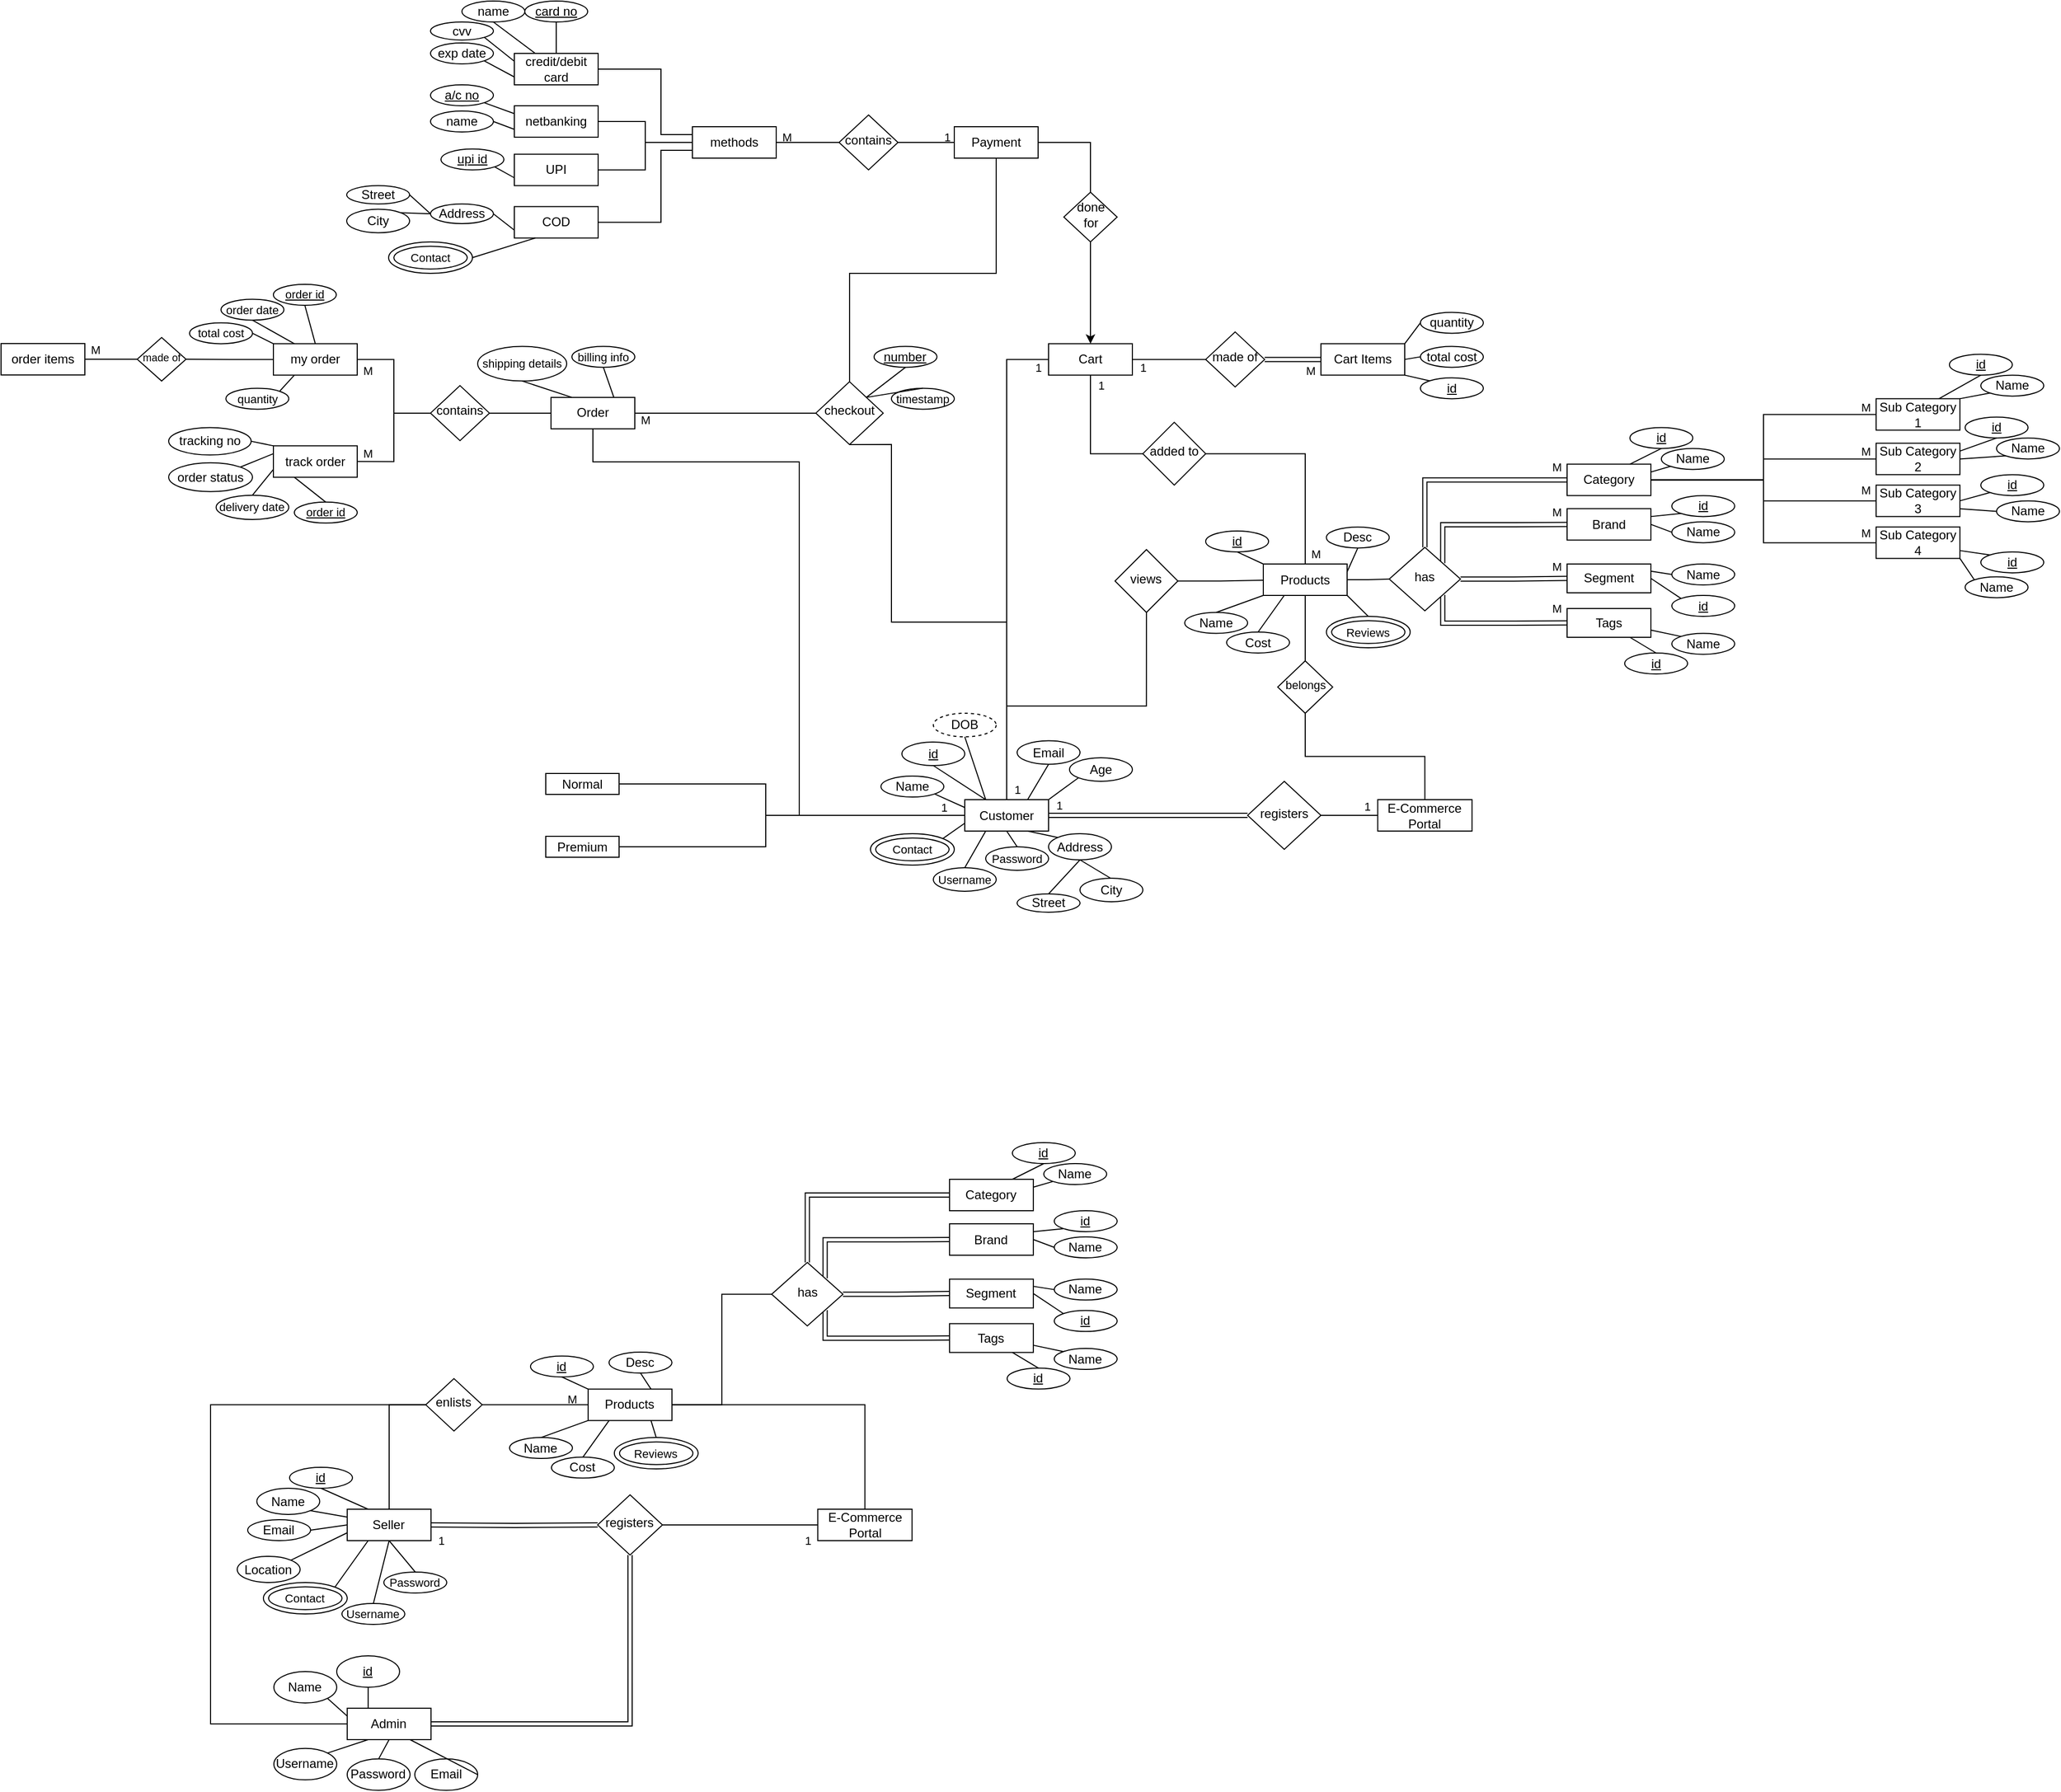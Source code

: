 <mxfile version="14.9.8" type="github">
  <diagram id="C5RBs43oDa-KdzZeNtuy" name="Page-1">
    <mxGraphModel dx="1188" dy="688" grid="1" gridSize="10" guides="1" tooltips="1" connect="1" arrows="1" fold="1" page="1" pageScale="1" pageWidth="3300" pageHeight="2339" background="none" math="0" shadow="0">
      <root>
        <mxCell id="WIyWlLk6GJQsqaUBKTNV-0" />
        <mxCell id="WIyWlLk6GJQsqaUBKTNV-1" parent="WIyWlLk6GJQsqaUBKTNV-0" />
        <mxCell id="XLvopbLPkMRgBaN1qyR0-308" style="edgeStyle=orthogonalEdgeStyle;rounded=0;orthogonalLoop=1;jettySize=auto;html=1;exitX=0.5;exitY=0;exitDx=0;exitDy=0;entryX=0.5;entryY=1;entryDx=0;entryDy=0;fontSize=11;startArrow=none;startFill=0;endArrow=none;endFill=0;strokeColor=#000000;" edge="1" parent="WIyWlLk6GJQsqaUBKTNV-1" source="WIyWlLk6GJQsqaUBKTNV-3" target="XLvopbLPkMRgBaN1qyR0-94">
          <mxGeometry relative="1" as="geometry" />
        </mxCell>
        <mxCell id="XLvopbLPkMRgBaN1qyR0-1" style="edgeStyle=orthogonalEdgeStyle;rounded=0;orthogonalLoop=1;jettySize=auto;html=1;exitX=1;exitY=0.5;exitDx=0;exitDy=0;endArrow=none;endFill=0;" edge="1" parent="WIyWlLk6GJQsqaUBKTNV-1" source="WIyWlLk6GJQsqaUBKTNV-6" target="WIyWlLk6GJQsqaUBKTNV-7">
          <mxGeometry relative="1" as="geometry" />
        </mxCell>
        <mxCell id="WIyWlLk6GJQsqaUBKTNV-6" value="registers" style="rhombus;whiteSpace=wrap;html=1;shadow=0;fontFamily=Helvetica;fontSize=12;align=center;strokeWidth=1;spacing=6;spacingTop=-4;" parent="WIyWlLk6GJQsqaUBKTNV-1" vertex="1">
          <mxGeometry x="1210" y="835" width="70" height="65" as="geometry" />
        </mxCell>
        <mxCell id="WIyWlLk6GJQsqaUBKTNV-7" value="E-Commerce Portal" style="rounded=0;whiteSpace=wrap;html=1;fontSize=12;glass=0;strokeWidth=1;shadow=0;" parent="WIyWlLk6GJQsqaUBKTNV-1" vertex="1">
          <mxGeometry x="1334.24" y="852.5" width="90" height="30" as="geometry" />
        </mxCell>
        <mxCell id="XLvopbLPkMRgBaN1qyR0-23" style="edgeStyle=orthogonalEdgeStyle;rounded=0;orthogonalLoop=1;jettySize=auto;html=1;entryX=0;entryY=0.5;entryDx=0;entryDy=0;shape=link;exitX=1;exitY=0.5;exitDx=0;exitDy=0;" edge="1" parent="WIyWlLk6GJQsqaUBKTNV-1" source="WIyWlLk6GJQsqaUBKTNV-3" target="WIyWlLk6GJQsqaUBKTNV-6">
          <mxGeometry relative="1" as="geometry">
            <mxPoint x="1160.0" y="872.5" as="sourcePoint" />
          </mxGeometry>
        </mxCell>
        <mxCell id="XLvopbLPkMRgBaN1qyR0-424" style="edgeStyle=orthogonalEdgeStyle;rounded=0;orthogonalLoop=1;jettySize=auto;html=1;entryX=0;entryY=0.5;entryDx=0;entryDy=0;fontSize=11;startArrow=none;startFill=0;endArrow=none;endFill=0;strokeColor=#000000;" edge="1" parent="WIyWlLk6GJQsqaUBKTNV-1" source="XLvopbLPkMRgBaN1qyR0-24" target="XLvopbLPkMRgBaN1qyR0-423">
          <mxGeometry relative="1" as="geometry" />
        </mxCell>
        <mxCell id="XLvopbLPkMRgBaN1qyR0-24" value="Seller" style="rounded=0;whiteSpace=wrap;html=1;fontSize=12;glass=0;strokeWidth=1;shadow=0;" vertex="1" parent="WIyWlLk6GJQsqaUBKTNV-1">
          <mxGeometry x="350.45" y="1530" width="80" height="30" as="geometry" />
        </mxCell>
        <mxCell id="XLvopbLPkMRgBaN1qyR0-25" value="&lt;u&gt;id&lt;/u&gt;" style="ellipse;whiteSpace=wrap;html=1;" vertex="1" parent="WIyWlLk6GJQsqaUBKTNV-1">
          <mxGeometry x="295.45" y="1490" width="60" height="20" as="geometry" />
        </mxCell>
        <mxCell id="XLvopbLPkMRgBaN1qyR0-26" value="Name" style="ellipse;whiteSpace=wrap;html=1;" vertex="1" parent="WIyWlLk6GJQsqaUBKTNV-1">
          <mxGeometry x="264.2" y="1510" width="60" height="25" as="geometry" />
        </mxCell>
        <mxCell id="XLvopbLPkMRgBaN1qyR0-27" value="Email" style="ellipse;whiteSpace=wrap;html=1;" vertex="1" parent="WIyWlLk6GJQsqaUBKTNV-1">
          <mxGeometry x="255.47" y="1540" width="60" height="20" as="geometry" />
        </mxCell>
        <mxCell id="XLvopbLPkMRgBaN1qyR0-28" value="Location" style="ellipse;whiteSpace=wrap;html=1;" vertex="1" parent="WIyWlLk6GJQsqaUBKTNV-1">
          <mxGeometry x="245.48" y="1575" width="60" height="25" as="geometry" />
        </mxCell>
        <mxCell id="XLvopbLPkMRgBaN1qyR0-29" value="Username" style="ellipse;whiteSpace=wrap;html=1;fontSize=11;" vertex="1" parent="WIyWlLk6GJQsqaUBKTNV-1">
          <mxGeometry x="345.45" y="1620" width="60" height="20" as="geometry" />
        </mxCell>
        <mxCell id="XLvopbLPkMRgBaN1qyR0-30" value="Password" style="ellipse;whiteSpace=wrap;html=1;fontSize=11;" vertex="1" parent="WIyWlLk6GJQsqaUBKTNV-1">
          <mxGeometry x="385.45" y="1590" width="60" height="20" as="geometry" />
        </mxCell>
        <mxCell id="XLvopbLPkMRgBaN1qyR0-31" value="" style="endArrow=none;html=1;entryX=0.5;entryY=1;entryDx=0;entryDy=0;exitX=0.25;exitY=0;exitDx=0;exitDy=0;" edge="1" parent="WIyWlLk6GJQsqaUBKTNV-1" source="XLvopbLPkMRgBaN1qyR0-24" target="XLvopbLPkMRgBaN1qyR0-25">
          <mxGeometry width="50" height="50" relative="1" as="geometry">
            <mxPoint x="380.45" y="1525" as="sourcePoint" />
            <mxPoint x="490.45" y="1555" as="targetPoint" />
          </mxGeometry>
        </mxCell>
        <mxCell id="XLvopbLPkMRgBaN1qyR0-32" value="" style="endArrow=none;html=1;entryX=1;entryY=1;entryDx=0;entryDy=0;exitX=0;exitY=0.25;exitDx=0;exitDy=0;" edge="1" parent="WIyWlLk6GJQsqaUBKTNV-1" source="XLvopbLPkMRgBaN1qyR0-24" target="XLvopbLPkMRgBaN1qyR0-26">
          <mxGeometry width="50" height="50" relative="1" as="geometry">
            <mxPoint x="347.45" y="1535" as="sourcePoint" />
            <mxPoint x="340.45" y="1519.01" as="targetPoint" />
          </mxGeometry>
        </mxCell>
        <mxCell id="XLvopbLPkMRgBaN1qyR0-33" value="" style="endArrow=none;html=1;entryX=1;entryY=0.5;entryDx=0;entryDy=0;exitX=0;exitY=0.5;exitDx=0;exitDy=0;" edge="1" parent="WIyWlLk6GJQsqaUBKTNV-1" source="XLvopbLPkMRgBaN1qyR0-24" target="XLvopbLPkMRgBaN1qyR0-27">
          <mxGeometry width="50" height="50" relative="1" as="geometry">
            <mxPoint x="400.45" y="1545" as="sourcePoint" />
            <mxPoint x="393.09" y="1529.01" as="targetPoint" />
          </mxGeometry>
        </mxCell>
        <mxCell id="XLvopbLPkMRgBaN1qyR0-34" value="" style="endArrow=none;html=1;entryX=1;entryY=0;entryDx=0;entryDy=0;exitX=0;exitY=0.75;exitDx=0;exitDy=0;" edge="1" parent="WIyWlLk6GJQsqaUBKTNV-1" source="XLvopbLPkMRgBaN1qyR0-24" target="XLvopbLPkMRgBaN1qyR0-28">
          <mxGeometry width="50" height="50" relative="1" as="geometry">
            <mxPoint x="353.45" y="1574" as="sourcePoint" />
            <mxPoint x="403.09" y="1539.01" as="targetPoint" />
          </mxGeometry>
        </mxCell>
        <mxCell id="XLvopbLPkMRgBaN1qyR0-35" value="" style="endArrow=none;html=1;entryX=0.5;entryY=0;entryDx=0;entryDy=0;exitX=0.5;exitY=1;exitDx=0;exitDy=0;" edge="1" parent="WIyWlLk6GJQsqaUBKTNV-1" source="XLvopbLPkMRgBaN1qyR0-24" target="XLvopbLPkMRgBaN1qyR0-29">
          <mxGeometry width="50" height="50" relative="1" as="geometry">
            <mxPoint x="420.45" y="1565" as="sourcePoint" />
            <mxPoint x="413.09" y="1549.01" as="targetPoint" />
          </mxGeometry>
        </mxCell>
        <mxCell id="XLvopbLPkMRgBaN1qyR0-36" value="" style="endArrow=none;html=1;entryX=0.5;entryY=1;entryDx=0;entryDy=0;exitX=0.5;exitY=0;exitDx=0;exitDy=0;" edge="1" parent="WIyWlLk6GJQsqaUBKTNV-1" source="XLvopbLPkMRgBaN1qyR0-30" target="XLvopbLPkMRgBaN1qyR0-24">
          <mxGeometry width="50" height="50" relative="1" as="geometry">
            <mxPoint x="430.45" y="1575" as="sourcePoint" />
            <mxPoint x="423.09" y="1559.01" as="targetPoint" />
          </mxGeometry>
        </mxCell>
        <mxCell id="XLvopbLPkMRgBaN1qyR0-76" style="edgeStyle=orthogonalEdgeStyle;rounded=0;orthogonalLoop=1;jettySize=auto;html=1;exitX=0.5;exitY=0;exitDx=0;exitDy=0;entryX=0;entryY=0.5;entryDx=0;entryDy=0;startArrow=none;startFill=0;endArrow=none;endFill=0;strokeColor=#000000;shape=link;" edge="1" parent="WIyWlLk6GJQsqaUBKTNV-1" source="XLvopbLPkMRgBaN1qyR0-99" target="XLvopbLPkMRgBaN1qyR0-71">
          <mxGeometry relative="1" as="geometry">
            <mxPoint x="1400" y="645" as="sourcePoint" />
          </mxGeometry>
        </mxCell>
        <mxCell id="XLvopbLPkMRgBaN1qyR0-103" style="edgeStyle=orthogonalEdgeStyle;rounded=0;orthogonalLoop=1;jettySize=auto;html=1;entryX=0;entryY=0.5;entryDx=0;entryDy=0;startArrow=none;startFill=0;endArrow=none;endFill=0;strokeColor=#000000;" edge="1" parent="WIyWlLk6GJQsqaUBKTNV-1" source="XLvopbLPkMRgBaN1qyR0-50" target="XLvopbLPkMRgBaN1qyR0-99">
          <mxGeometry relative="1" as="geometry" />
        </mxCell>
        <mxCell id="XLvopbLPkMRgBaN1qyR0-334" style="edgeStyle=orthogonalEdgeStyle;rounded=0;orthogonalLoop=1;jettySize=auto;html=1;exitX=0.5;exitY=1;exitDx=0;exitDy=0;entryX=0.5;entryY=0;entryDx=0;entryDy=0;fontSize=11;startArrow=none;startFill=0;endArrow=none;endFill=0;strokeColor=#000000;" edge="1" parent="WIyWlLk6GJQsqaUBKTNV-1" source="XLvopbLPkMRgBaN1qyR0-50" target="XLvopbLPkMRgBaN1qyR0-333">
          <mxGeometry relative="1" as="geometry" />
        </mxCell>
        <mxCell id="XLvopbLPkMRgBaN1qyR0-343" style="edgeStyle=orthogonalEdgeStyle;rounded=0;orthogonalLoop=1;jettySize=auto;html=1;entryX=1;entryY=0.5;entryDx=0;entryDy=0;fontSize=11;startArrow=none;startFill=0;endArrow=none;endFill=0;strokeColor=#000000;" edge="1" parent="WIyWlLk6GJQsqaUBKTNV-1" source="XLvopbLPkMRgBaN1qyR0-50" target="XLvopbLPkMRgBaN1qyR0-341">
          <mxGeometry relative="1" as="geometry">
            <Array as="points">
              <mxPoint x="1265" y="522" />
            </Array>
          </mxGeometry>
        </mxCell>
        <mxCell id="XLvopbLPkMRgBaN1qyR0-50" value="Products" style="rounded=0;whiteSpace=wrap;html=1;fontSize=12;glass=0;strokeWidth=1;shadow=0;" vertex="1" parent="WIyWlLk6GJQsqaUBKTNV-1">
          <mxGeometry x="1225" y="627.5" width="80" height="30" as="geometry" />
        </mxCell>
        <mxCell id="XLvopbLPkMRgBaN1qyR0-160" style="edgeStyle=orthogonalEdgeStyle;rounded=0;orthogonalLoop=1;jettySize=auto;html=1;exitX=1;exitY=0.5;exitDx=0;exitDy=0;entryX=0;entryY=0.5;entryDx=0;entryDy=0;startArrow=none;startFill=0;endArrow=none;endFill=0;strokeColor=#000000;" edge="1" parent="WIyWlLk6GJQsqaUBKTNV-1" source="XLvopbLPkMRgBaN1qyR0-51" target="XLvopbLPkMRgBaN1qyR0-159">
          <mxGeometry relative="1" as="geometry" />
        </mxCell>
        <mxCell id="XLvopbLPkMRgBaN1qyR0-51" value="Cart" style="rounded=0;whiteSpace=wrap;html=1;fontSize=12;glass=0;strokeWidth=1;shadow=0;" vertex="1" parent="WIyWlLk6GJQsqaUBKTNV-1">
          <mxGeometry x="1020" y="417.19" width="80" height="30" as="geometry" />
        </mxCell>
        <mxCell id="XLvopbLPkMRgBaN1qyR0-54" value="&lt;u&gt;id&lt;/u&gt;" style="ellipse;whiteSpace=wrap;html=1;" vertex="1" parent="WIyWlLk6GJQsqaUBKTNV-1">
          <mxGeometry x="1170" y="595.94" width="60" height="20" as="geometry" />
        </mxCell>
        <mxCell id="XLvopbLPkMRgBaN1qyR0-55" value="" style="endArrow=none;html=1;entryX=0.5;entryY=1;entryDx=0;entryDy=0;exitX=0;exitY=0;exitDx=0;exitDy=0;" edge="1" parent="WIyWlLk6GJQsqaUBKTNV-1" target="XLvopbLPkMRgBaN1qyR0-54" source="XLvopbLPkMRgBaN1qyR0-50">
          <mxGeometry width="50" height="50" relative="1" as="geometry">
            <mxPoint x="1250" y="627.5" as="sourcePoint" />
            <mxPoint x="1370" y="652.5" as="targetPoint" />
          </mxGeometry>
        </mxCell>
        <mxCell id="XLvopbLPkMRgBaN1qyR0-59" value="" style="endArrow=none;html=1;entryX=0;entryY=1;entryDx=0;entryDy=0;exitX=0.5;exitY=0;exitDx=0;exitDy=0;" edge="1" parent="WIyWlLk6GJQsqaUBKTNV-1" source="XLvopbLPkMRgBaN1qyR0-60" target="XLvopbLPkMRgBaN1qyR0-50">
          <mxGeometry width="50" height="50" relative="1" as="geometry">
            <mxPoint x="1210" y="672.5" as="sourcePoint" />
            <mxPoint x="1260" y="617.5" as="targetPoint" />
          </mxGeometry>
        </mxCell>
        <mxCell id="XLvopbLPkMRgBaN1qyR0-60" value="Name" style="ellipse;whiteSpace=wrap;html=1;" vertex="1" parent="WIyWlLk6GJQsqaUBKTNV-1">
          <mxGeometry x="1150" y="673.75" width="60" height="20" as="geometry" />
        </mxCell>
        <mxCell id="XLvopbLPkMRgBaN1qyR0-61" value="Cost" style="ellipse;whiteSpace=wrap;html=1;" vertex="1" parent="WIyWlLk6GJQsqaUBKTNV-1">
          <mxGeometry x="1190" y="692.5" width="60" height="20" as="geometry" />
        </mxCell>
        <mxCell id="XLvopbLPkMRgBaN1qyR0-62" value="" style="endArrow=none;html=1;exitX=0.5;exitY=0;exitDx=0;exitDy=0;entryX=0.25;entryY=1;entryDx=0;entryDy=0;" edge="1" parent="WIyWlLk6GJQsqaUBKTNV-1" source="XLvopbLPkMRgBaN1qyR0-61" target="XLvopbLPkMRgBaN1qyR0-50">
          <mxGeometry width="50" height="50" relative="1" as="geometry">
            <mxPoint x="1260" y="637.5" as="sourcePoint" />
            <mxPoint x="1230" y="617.5" as="targetPoint" />
          </mxGeometry>
        </mxCell>
        <mxCell id="XLvopbLPkMRgBaN1qyR0-63" value="Desc" style="ellipse;whiteSpace=wrap;html=1;" vertex="1" parent="WIyWlLk6GJQsqaUBKTNV-1">
          <mxGeometry x="1285.21" y="592.19" width="60" height="20" as="geometry" />
        </mxCell>
        <mxCell id="XLvopbLPkMRgBaN1qyR0-64" value="" style="endArrow=none;html=1;entryX=0.5;entryY=1;entryDx=0;entryDy=0;exitX=1;exitY=0.25;exitDx=0;exitDy=0;" edge="1" parent="WIyWlLk6GJQsqaUBKTNV-1" source="XLvopbLPkMRgBaN1qyR0-50" target="XLvopbLPkMRgBaN1qyR0-63">
          <mxGeometry width="50" height="50" relative="1" as="geometry">
            <mxPoint x="1270" y="627.5" as="sourcePoint" />
            <mxPoint x="1230" y="617.5" as="targetPoint" />
          </mxGeometry>
        </mxCell>
        <mxCell id="XLvopbLPkMRgBaN1qyR0-108" style="edgeStyle=orthogonalEdgeStyle;rounded=0;orthogonalLoop=1;jettySize=auto;html=1;entryX=0;entryY=0.5;entryDx=0;entryDy=0;startArrow=none;startFill=0;endArrow=none;endFill=0;strokeColor=#000000;" edge="1" parent="WIyWlLk6GJQsqaUBKTNV-1" source="XLvopbLPkMRgBaN1qyR0-71" target="XLvopbLPkMRgBaN1qyR0-105">
          <mxGeometry relative="1" as="geometry" />
        </mxCell>
        <mxCell id="XLvopbLPkMRgBaN1qyR0-110" style="edgeStyle=orthogonalEdgeStyle;rounded=0;orthogonalLoop=1;jettySize=auto;html=1;exitX=1;exitY=0.5;exitDx=0;exitDy=0;entryX=0;entryY=0.5;entryDx=0;entryDy=0;startArrow=none;startFill=0;endArrow=none;endFill=0;strokeColor=#000000;" edge="1" parent="WIyWlLk6GJQsqaUBKTNV-1" source="XLvopbLPkMRgBaN1qyR0-71" target="XLvopbLPkMRgBaN1qyR0-109">
          <mxGeometry relative="1" as="geometry" />
        </mxCell>
        <mxCell id="XLvopbLPkMRgBaN1qyR0-112" style="edgeStyle=orthogonalEdgeStyle;rounded=0;orthogonalLoop=1;jettySize=auto;html=1;exitX=1;exitY=0.5;exitDx=0;exitDy=0;entryX=0;entryY=0.5;entryDx=0;entryDy=0;startArrow=none;startFill=0;endArrow=none;endFill=0;strokeColor=#000000;" edge="1" parent="WIyWlLk6GJQsqaUBKTNV-1" source="XLvopbLPkMRgBaN1qyR0-71" target="XLvopbLPkMRgBaN1qyR0-111">
          <mxGeometry relative="1" as="geometry" />
        </mxCell>
        <mxCell id="XLvopbLPkMRgBaN1qyR0-114" style="edgeStyle=orthogonalEdgeStyle;rounded=0;orthogonalLoop=1;jettySize=auto;html=1;exitX=1;exitY=0.5;exitDx=0;exitDy=0;entryX=0;entryY=0.5;entryDx=0;entryDy=0;startArrow=none;startFill=0;endArrow=none;endFill=0;strokeColor=#000000;" edge="1" parent="WIyWlLk6GJQsqaUBKTNV-1" source="XLvopbLPkMRgBaN1qyR0-71" target="XLvopbLPkMRgBaN1qyR0-113">
          <mxGeometry relative="1" as="geometry" />
        </mxCell>
        <mxCell id="XLvopbLPkMRgBaN1qyR0-71" value="Category" style="rounded=0;whiteSpace=wrap;html=1;fontSize=12;glass=0;strokeWidth=1;shadow=0;" vertex="1" parent="WIyWlLk6GJQsqaUBKTNV-1">
          <mxGeometry x="1515" y="532.19" width="80" height="30" as="geometry" />
        </mxCell>
        <mxCell id="XLvopbLPkMRgBaN1qyR0-72" value="Brand" style="rounded=0;whiteSpace=wrap;html=1;fontSize=12;glass=0;strokeWidth=1;shadow=0;" vertex="1" parent="WIyWlLk6GJQsqaUBKTNV-1">
          <mxGeometry x="1515" y="574.69" width="80" height="30" as="geometry" />
        </mxCell>
        <mxCell id="XLvopbLPkMRgBaN1qyR0-73" value="Segment" style="rounded=0;whiteSpace=wrap;html=1;fontSize=12;glass=0;strokeWidth=1;shadow=0;" vertex="1" parent="WIyWlLk6GJQsqaUBKTNV-1">
          <mxGeometry x="1515" y="627.5" width="80" height="27.5" as="geometry" />
        </mxCell>
        <mxCell id="XLvopbLPkMRgBaN1qyR0-79" value="&lt;u&gt;id&lt;/u&gt;" style="ellipse;whiteSpace=wrap;html=1;" vertex="1" parent="WIyWlLk6GJQsqaUBKTNV-1">
          <mxGeometry x="1575" y="497.19" width="60" height="20" as="geometry" />
        </mxCell>
        <mxCell id="XLvopbLPkMRgBaN1qyR0-80" value="" style="endArrow=none;html=1;entryX=0.5;entryY=1;entryDx=0;entryDy=0;exitX=0.75;exitY=0;exitDx=0;exitDy=0;" edge="1" parent="WIyWlLk6GJQsqaUBKTNV-1" target="XLvopbLPkMRgBaN1qyR0-79" source="XLvopbLPkMRgBaN1qyR0-71">
          <mxGeometry width="50" height="50" relative="1" as="geometry">
            <mxPoint x="1625" y="497.19" as="sourcePoint" />
            <mxPoint x="1745" y="522.19" as="targetPoint" />
          </mxGeometry>
        </mxCell>
        <mxCell id="XLvopbLPkMRgBaN1qyR0-81" value="Name" style="ellipse;whiteSpace=wrap;html=1;" vertex="1" parent="WIyWlLk6GJQsqaUBKTNV-1">
          <mxGeometry x="1605" y="517.19" width="60" height="20" as="geometry" />
        </mxCell>
        <mxCell id="XLvopbLPkMRgBaN1qyR0-82" value="" style="endArrow=none;html=1;entryX=0;entryY=1;entryDx=0;entryDy=0;exitX=1;exitY=0.25;exitDx=0;exitDy=0;" edge="1" parent="WIyWlLk6GJQsqaUBKTNV-1" source="XLvopbLPkMRgBaN1qyR0-71" target="XLvopbLPkMRgBaN1qyR0-81">
          <mxGeometry width="50" height="50" relative="1" as="geometry">
            <mxPoint x="1585" y="542.19" as="sourcePoint" />
            <mxPoint x="1615" y="527.19" as="targetPoint" />
          </mxGeometry>
        </mxCell>
        <mxCell id="XLvopbLPkMRgBaN1qyR0-83" value="&lt;u&gt;id&lt;/u&gt;" style="ellipse;whiteSpace=wrap;html=1;" vertex="1" parent="WIyWlLk6GJQsqaUBKTNV-1">
          <mxGeometry x="1615" y="562.19" width="60" height="20" as="geometry" />
        </mxCell>
        <mxCell id="XLvopbLPkMRgBaN1qyR0-84" value="" style="endArrow=none;html=1;entryX=0;entryY=1;entryDx=0;entryDy=0;exitX=1;exitY=0.25;exitDx=0;exitDy=0;" edge="1" parent="WIyWlLk6GJQsqaUBKTNV-1" target="XLvopbLPkMRgBaN1qyR0-83" source="XLvopbLPkMRgBaN1qyR0-72">
          <mxGeometry width="50" height="50" relative="1" as="geometry">
            <mxPoint x="1605" y="592.19" as="sourcePoint" />
            <mxPoint x="1775" y="582.19" as="targetPoint" />
          </mxGeometry>
        </mxCell>
        <mxCell id="XLvopbLPkMRgBaN1qyR0-85" value="Name" style="ellipse;whiteSpace=wrap;html=1;" vertex="1" parent="WIyWlLk6GJQsqaUBKTNV-1">
          <mxGeometry x="1615" y="587.19" width="60" height="20" as="geometry" />
        </mxCell>
        <mxCell id="XLvopbLPkMRgBaN1qyR0-86" value="" style="endArrow=none;html=1;entryX=0;entryY=0.5;entryDx=0;entryDy=0;exitX=1;exitY=0.5;exitDx=0;exitDy=0;" edge="1" parent="WIyWlLk6GJQsqaUBKTNV-1" target="XLvopbLPkMRgBaN1qyR0-85" source="XLvopbLPkMRgBaN1qyR0-72">
          <mxGeometry width="50" height="50" relative="1" as="geometry">
            <mxPoint x="1625" y="599.69" as="sourcePoint" />
            <mxPoint x="1645" y="587.19" as="targetPoint" />
          </mxGeometry>
        </mxCell>
        <mxCell id="XLvopbLPkMRgBaN1qyR0-88" value="&lt;u&gt;id&lt;/u&gt;" style="ellipse;whiteSpace=wrap;html=1;" vertex="1" parent="WIyWlLk6GJQsqaUBKTNV-1">
          <mxGeometry x="1615" y="657.5" width="60" height="20" as="geometry" />
        </mxCell>
        <mxCell id="XLvopbLPkMRgBaN1qyR0-89" value="" style="endArrow=none;html=1;entryX=0;entryY=0;entryDx=0;entryDy=0;exitX=1;exitY=0.5;exitDx=0;exitDy=0;" edge="1" parent="WIyWlLk6GJQsqaUBKTNV-1" target="XLvopbLPkMRgBaN1qyR0-88" source="XLvopbLPkMRgBaN1qyR0-73">
          <mxGeometry width="50" height="50" relative="1" as="geometry">
            <mxPoint x="1615" y="662.5" as="sourcePoint" />
            <mxPoint x="1785" y="652.5" as="targetPoint" />
          </mxGeometry>
        </mxCell>
        <mxCell id="XLvopbLPkMRgBaN1qyR0-90" value="Name" style="ellipse;whiteSpace=wrap;html=1;" vertex="1" parent="WIyWlLk6GJQsqaUBKTNV-1">
          <mxGeometry x="1615" y="627.5" width="60" height="20" as="geometry" />
        </mxCell>
        <mxCell id="XLvopbLPkMRgBaN1qyR0-91" value="" style="endArrow=none;html=1;entryX=0;entryY=0.5;entryDx=0;entryDy=0;exitX=1;exitY=0.25;exitDx=0;exitDy=0;" edge="1" parent="WIyWlLk6GJQsqaUBKTNV-1" target="XLvopbLPkMRgBaN1qyR0-90" source="XLvopbLPkMRgBaN1qyR0-73">
          <mxGeometry width="50" height="50" relative="1" as="geometry">
            <mxPoint x="1635" y="670" as="sourcePoint" />
            <mxPoint x="1655" y="657.5" as="targetPoint" />
          </mxGeometry>
        </mxCell>
        <mxCell id="XLvopbLPkMRgBaN1qyR0-96" style="edgeStyle=orthogonalEdgeStyle;rounded=0;orthogonalLoop=1;jettySize=auto;html=1;startArrow=none;startFill=0;endArrow=none;endFill=0;strokeColor=#000000;" edge="1" parent="WIyWlLk6GJQsqaUBKTNV-1" source="XLvopbLPkMRgBaN1qyR0-94">
          <mxGeometry relative="1" as="geometry">
            <mxPoint x="1225" y="643" as="targetPoint" />
          </mxGeometry>
        </mxCell>
        <mxCell id="XLvopbLPkMRgBaN1qyR0-94" value="views" style="rhombus;whiteSpace=wrap;html=1;shadow=0;fontFamily=Helvetica;fontSize=12;align=center;strokeWidth=1;spacing=6;spacingTop=-4;" vertex="1" parent="WIyWlLk6GJQsqaUBKTNV-1">
          <mxGeometry x="1083.44" y="613.75" width="60" height="60" as="geometry" />
        </mxCell>
        <mxCell id="XLvopbLPkMRgBaN1qyR0-309" style="edgeStyle=orthogonalEdgeStyle;rounded=0;orthogonalLoop=1;jettySize=auto;html=1;exitX=1;exitY=0;exitDx=0;exitDy=0;entryX=0;entryY=0.5;entryDx=0;entryDy=0;fontSize=11;startArrow=none;startFill=0;endArrow=none;endFill=0;strokeColor=#000000;shape=link;" edge="1" parent="WIyWlLk6GJQsqaUBKTNV-1" source="XLvopbLPkMRgBaN1qyR0-99" target="XLvopbLPkMRgBaN1qyR0-72">
          <mxGeometry relative="1" as="geometry">
            <Array as="points">
              <mxPoint x="1396" y="590" />
              <mxPoint x="1464" y="590" />
            </Array>
          </mxGeometry>
        </mxCell>
        <mxCell id="XLvopbLPkMRgBaN1qyR0-310" style="edgeStyle=orthogonalEdgeStyle;rounded=0;orthogonalLoop=1;jettySize=auto;html=1;exitX=1;exitY=0.5;exitDx=0;exitDy=0;entryX=0;entryY=0.5;entryDx=0;entryDy=0;fontSize=11;startArrow=none;startFill=0;endArrow=none;endFill=0;strokeColor=#000000;shape=link;" edge="1" parent="WIyWlLk6GJQsqaUBKTNV-1" source="XLvopbLPkMRgBaN1qyR0-99" target="XLvopbLPkMRgBaN1qyR0-73">
          <mxGeometry relative="1" as="geometry" />
        </mxCell>
        <mxCell id="XLvopbLPkMRgBaN1qyR0-312" style="edgeStyle=orthogonalEdgeStyle;shape=link;rounded=0;orthogonalLoop=1;jettySize=auto;html=1;exitX=1;exitY=1;exitDx=0;exitDy=0;entryX=0;entryY=0.5;entryDx=0;entryDy=0;fontSize=11;startArrow=none;startFill=0;endArrow=none;endFill=0;strokeColor=#000000;" edge="1" parent="WIyWlLk6GJQsqaUBKTNV-1" source="XLvopbLPkMRgBaN1qyR0-99" target="XLvopbLPkMRgBaN1qyR0-311">
          <mxGeometry relative="1" as="geometry">
            <Array as="points">
              <mxPoint x="1396" y="684" />
              <mxPoint x="1464" y="684" />
            </Array>
          </mxGeometry>
        </mxCell>
        <mxCell id="XLvopbLPkMRgBaN1qyR0-99" value="has" style="rhombus;whiteSpace=wrap;html=1;shadow=0;fontFamily=Helvetica;fontSize=12;align=center;strokeWidth=1;spacing=6;spacingTop=-4;" vertex="1" parent="WIyWlLk6GJQsqaUBKTNV-1">
          <mxGeometry x="1345.21" y="611.57" width="68.06" height="60.62" as="geometry" />
        </mxCell>
        <mxCell id="XLvopbLPkMRgBaN1qyR0-105" value="Sub Category 1" style="rounded=0;whiteSpace=wrap;html=1;fontSize=12;glass=0;strokeWidth=1;shadow=0;" vertex="1" parent="WIyWlLk6GJQsqaUBKTNV-1">
          <mxGeometry x="1810" y="469.69" width="80" height="30" as="geometry" />
        </mxCell>
        <mxCell id="XLvopbLPkMRgBaN1qyR0-109" value="Sub Category 2" style="rounded=0;whiteSpace=wrap;html=1;fontSize=12;glass=0;strokeWidth=1;shadow=0;" vertex="1" parent="WIyWlLk6GJQsqaUBKTNV-1">
          <mxGeometry x="1810" y="512.19" width="80" height="30" as="geometry" />
        </mxCell>
        <mxCell id="XLvopbLPkMRgBaN1qyR0-111" value="Sub Category 3" style="rounded=0;whiteSpace=wrap;html=1;fontSize=12;glass=0;strokeWidth=1;shadow=0;" vertex="1" parent="WIyWlLk6GJQsqaUBKTNV-1">
          <mxGeometry x="1810" y="552.19" width="80" height="30" as="geometry" />
        </mxCell>
        <mxCell id="XLvopbLPkMRgBaN1qyR0-113" value="Sub Category 4" style="rounded=0;whiteSpace=wrap;html=1;fontSize=12;glass=0;strokeWidth=1;shadow=0;" vertex="1" parent="WIyWlLk6GJQsqaUBKTNV-1">
          <mxGeometry x="1810" y="592.19" width="80" height="30" as="geometry" />
        </mxCell>
        <mxCell id="XLvopbLPkMRgBaN1qyR0-115" value="&lt;u&gt;id&lt;/u&gt;" style="ellipse;whiteSpace=wrap;html=1;" vertex="1" parent="WIyWlLk6GJQsqaUBKTNV-1">
          <mxGeometry x="1880" y="427.19" width="60" height="20" as="geometry" />
        </mxCell>
        <mxCell id="XLvopbLPkMRgBaN1qyR0-116" value="" style="endArrow=none;html=1;entryX=0.5;entryY=1;entryDx=0;entryDy=0;exitX=0.75;exitY=0;exitDx=0;exitDy=0;" edge="1" parent="WIyWlLk6GJQsqaUBKTNV-1" target="XLvopbLPkMRgBaN1qyR0-115" source="XLvopbLPkMRgBaN1qyR0-105">
          <mxGeometry width="50" height="50" relative="1" as="geometry">
            <mxPoint x="1880" y="462.19" as="sourcePoint" />
            <mxPoint x="2050" y="452.19" as="targetPoint" />
          </mxGeometry>
        </mxCell>
        <mxCell id="XLvopbLPkMRgBaN1qyR0-117" value="Name" style="ellipse;whiteSpace=wrap;html=1;" vertex="1" parent="WIyWlLk6GJQsqaUBKTNV-1">
          <mxGeometry x="1910" y="447.19" width="60" height="20" as="geometry" />
        </mxCell>
        <mxCell id="XLvopbLPkMRgBaN1qyR0-118" value="" style="endArrow=none;html=1;entryX=0;entryY=1;entryDx=0;entryDy=0;exitX=1;exitY=0;exitDx=0;exitDy=0;" edge="1" parent="WIyWlLk6GJQsqaUBKTNV-1" target="XLvopbLPkMRgBaN1qyR0-117" source="XLvopbLPkMRgBaN1qyR0-105">
          <mxGeometry width="50" height="50" relative="1" as="geometry">
            <mxPoint x="1900" y="469.69" as="sourcePoint" />
            <mxPoint x="1920" y="457.19" as="targetPoint" />
          </mxGeometry>
        </mxCell>
        <mxCell id="XLvopbLPkMRgBaN1qyR0-119" value="&lt;u&gt;id&lt;/u&gt;" style="ellipse;whiteSpace=wrap;html=1;" vertex="1" parent="WIyWlLk6GJQsqaUBKTNV-1">
          <mxGeometry x="1895" y="487.19" width="60" height="20" as="geometry" />
        </mxCell>
        <mxCell id="XLvopbLPkMRgBaN1qyR0-120" value="" style="endArrow=none;html=1;entryX=0.5;entryY=1;entryDx=0;entryDy=0;exitX=1;exitY=0.25;exitDx=0;exitDy=0;" edge="1" parent="WIyWlLk6GJQsqaUBKTNV-1" target="XLvopbLPkMRgBaN1qyR0-119" source="XLvopbLPkMRgBaN1qyR0-109">
          <mxGeometry width="50" height="50" relative="1" as="geometry">
            <mxPoint x="1895" y="522.19" as="sourcePoint" />
            <mxPoint x="2065" y="512.19" as="targetPoint" />
          </mxGeometry>
        </mxCell>
        <mxCell id="XLvopbLPkMRgBaN1qyR0-121" value="Name" style="ellipse;whiteSpace=wrap;html=1;" vertex="1" parent="WIyWlLk6GJQsqaUBKTNV-1">
          <mxGeometry x="1925" y="507.19" width="60" height="20" as="geometry" />
        </mxCell>
        <mxCell id="XLvopbLPkMRgBaN1qyR0-122" value="" style="endArrow=none;html=1;entryX=0;entryY=1;entryDx=0;entryDy=0;exitX=1;exitY=0.5;exitDx=0;exitDy=0;" edge="1" parent="WIyWlLk6GJQsqaUBKTNV-1" target="XLvopbLPkMRgBaN1qyR0-121" source="XLvopbLPkMRgBaN1qyR0-109">
          <mxGeometry width="50" height="50" relative="1" as="geometry">
            <mxPoint x="1900" y="529.69" as="sourcePoint" />
            <mxPoint x="1935" y="517.19" as="targetPoint" />
          </mxGeometry>
        </mxCell>
        <mxCell id="XLvopbLPkMRgBaN1qyR0-131" value="&lt;u&gt;id&lt;/u&gt;" style="ellipse;whiteSpace=wrap;html=1;" vertex="1" parent="WIyWlLk6GJQsqaUBKTNV-1">
          <mxGeometry x="1910" y="542.19" width="60" height="20" as="geometry" />
        </mxCell>
        <mxCell id="XLvopbLPkMRgBaN1qyR0-132" value="" style="endArrow=none;html=1;entryX=0;entryY=1;entryDx=0;entryDy=0;exitX=1;exitY=0.5;exitDx=0;exitDy=0;" edge="1" parent="WIyWlLk6GJQsqaUBKTNV-1" target="XLvopbLPkMRgBaN1qyR0-131" source="XLvopbLPkMRgBaN1qyR0-111">
          <mxGeometry width="50" height="50" relative="1" as="geometry">
            <mxPoint x="1895" y="574.69" as="sourcePoint" />
            <mxPoint x="2065" y="564.69" as="targetPoint" />
          </mxGeometry>
        </mxCell>
        <mxCell id="XLvopbLPkMRgBaN1qyR0-133" value="Name" style="ellipse;whiteSpace=wrap;html=1;" vertex="1" parent="WIyWlLk6GJQsqaUBKTNV-1">
          <mxGeometry x="1925" y="567.19" width="60" height="20" as="geometry" />
        </mxCell>
        <mxCell id="XLvopbLPkMRgBaN1qyR0-134" value="" style="endArrow=none;html=1;entryX=0;entryY=0.5;entryDx=0;entryDy=0;exitX=1;exitY=0.75;exitDx=0;exitDy=0;" edge="1" parent="WIyWlLk6GJQsqaUBKTNV-1" target="XLvopbLPkMRgBaN1qyR0-133" source="XLvopbLPkMRgBaN1qyR0-111">
          <mxGeometry width="50" height="50" relative="1" as="geometry">
            <mxPoint x="1915" y="582.19" as="sourcePoint" />
            <mxPoint x="1935" y="569.69" as="targetPoint" />
          </mxGeometry>
        </mxCell>
        <mxCell id="XLvopbLPkMRgBaN1qyR0-135" value="&lt;u&gt;id&lt;/u&gt;" style="ellipse;whiteSpace=wrap;html=1;" vertex="1" parent="WIyWlLk6GJQsqaUBKTNV-1">
          <mxGeometry x="1910" y="615.94" width="60" height="20" as="geometry" />
        </mxCell>
        <mxCell id="XLvopbLPkMRgBaN1qyR0-136" value="" style="endArrow=none;html=1;entryX=0;entryY=0;entryDx=0;entryDy=0;exitX=1;exitY=0.75;exitDx=0;exitDy=0;" edge="1" parent="WIyWlLk6GJQsqaUBKTNV-1" target="XLvopbLPkMRgBaN1qyR0-135" source="XLvopbLPkMRgBaN1qyR0-113">
          <mxGeometry width="50" height="50" relative="1" as="geometry">
            <mxPoint x="1895" y="642.19" as="sourcePoint" />
            <mxPoint x="2065" y="632.19" as="targetPoint" />
          </mxGeometry>
        </mxCell>
        <mxCell id="XLvopbLPkMRgBaN1qyR0-137" value="Name" style="ellipse;whiteSpace=wrap;html=1;" vertex="1" parent="WIyWlLk6GJQsqaUBKTNV-1">
          <mxGeometry x="1895" y="639.69" width="60" height="20" as="geometry" />
        </mxCell>
        <mxCell id="XLvopbLPkMRgBaN1qyR0-138" value="" style="endArrow=none;html=1;entryX=0;entryY=0;entryDx=0;entryDy=0;exitX=1;exitY=1;exitDx=0;exitDy=0;" edge="1" parent="WIyWlLk6GJQsqaUBKTNV-1" target="XLvopbLPkMRgBaN1qyR0-137" source="XLvopbLPkMRgBaN1qyR0-113">
          <mxGeometry width="50" height="50" relative="1" as="geometry">
            <mxPoint x="1915" y="649.69" as="sourcePoint" />
            <mxPoint x="1935" y="637.19" as="targetPoint" />
          </mxGeometry>
        </mxCell>
        <mxCell id="XLvopbLPkMRgBaN1qyR0-141" value="&lt;u&gt;id&lt;/u&gt;" style="ellipse;whiteSpace=wrap;html=1;" vertex="1" parent="WIyWlLk6GJQsqaUBKTNV-1">
          <mxGeometry x="1570" y="712.5" width="60" height="20" as="geometry" />
        </mxCell>
        <mxCell id="XLvopbLPkMRgBaN1qyR0-142" value="" style="endArrow=none;html=1;entryX=0.5;entryY=0;entryDx=0;entryDy=0;exitX=0.75;exitY=1;exitDx=0;exitDy=0;" edge="1" parent="WIyWlLk6GJQsqaUBKTNV-1" source="XLvopbLPkMRgBaN1qyR0-311" target="XLvopbLPkMRgBaN1qyR0-141">
          <mxGeometry width="50" height="50" relative="1" as="geometry">
            <mxPoint x="1560" y="697.5" as="sourcePoint" />
            <mxPoint x="2095" y="682.5" as="targetPoint" />
          </mxGeometry>
        </mxCell>
        <mxCell id="XLvopbLPkMRgBaN1qyR0-143" value="Name" style="ellipse;whiteSpace=wrap;html=1;" vertex="1" parent="WIyWlLk6GJQsqaUBKTNV-1">
          <mxGeometry x="1615" y="693.75" width="60" height="20" as="geometry" />
        </mxCell>
        <mxCell id="XLvopbLPkMRgBaN1qyR0-144" value="" style="endArrow=none;html=1;entryX=0;entryY=0;entryDx=0;entryDy=0;exitX=1;exitY=0.75;exitDx=0;exitDy=0;" edge="1" parent="WIyWlLk6GJQsqaUBKTNV-1" source="XLvopbLPkMRgBaN1qyR0-311" target="XLvopbLPkMRgBaN1qyR0-143">
          <mxGeometry width="50" height="50" relative="1" as="geometry">
            <mxPoint x="1586.73" y="697.5" as="sourcePoint" />
            <mxPoint x="1961.73" y="687.5" as="targetPoint" />
          </mxGeometry>
        </mxCell>
        <mxCell id="XLvopbLPkMRgBaN1qyR0-157" value="Cart Items" style="rounded=0;whiteSpace=wrap;html=1;fontSize=12;glass=0;strokeWidth=1;shadow=0;" vertex="1" parent="WIyWlLk6GJQsqaUBKTNV-1">
          <mxGeometry x="1280" y="417.19" width="80" height="30" as="geometry" />
        </mxCell>
        <mxCell id="XLvopbLPkMRgBaN1qyR0-162" style="edgeStyle=orthogonalEdgeStyle;rounded=0;orthogonalLoop=1;jettySize=auto;html=1;exitX=1;exitY=0.5;exitDx=0;exitDy=0;entryX=0;entryY=0.5;entryDx=0;entryDy=0;startArrow=none;startFill=0;endArrow=none;endFill=0;strokeColor=#000000;shape=link;" edge="1" parent="WIyWlLk6GJQsqaUBKTNV-1" source="XLvopbLPkMRgBaN1qyR0-159" target="XLvopbLPkMRgBaN1qyR0-157">
          <mxGeometry relative="1" as="geometry" />
        </mxCell>
        <mxCell id="XLvopbLPkMRgBaN1qyR0-159" value="made of" style="rhombus;whiteSpace=wrap;html=1;shadow=0;fontFamily=Helvetica;fontSize=12;align=center;strokeWidth=1;spacing=6;spacingTop=-4;" vertex="1" parent="WIyWlLk6GJQsqaUBKTNV-1">
          <mxGeometry x="1170" y="405.94" width="56.26" height="52.5" as="geometry" />
        </mxCell>
        <mxCell id="XLvopbLPkMRgBaN1qyR0-163" value="&lt;u&gt;id&lt;/u&gt;" style="ellipse;whiteSpace=wrap;html=1;" vertex="1" parent="WIyWlLk6GJQsqaUBKTNV-1">
          <mxGeometry x="1375" y="449.69" width="60" height="20" as="geometry" />
        </mxCell>
        <mxCell id="XLvopbLPkMRgBaN1qyR0-164" value="total cost" style="ellipse;whiteSpace=wrap;html=1;" vertex="1" parent="WIyWlLk6GJQsqaUBKTNV-1">
          <mxGeometry x="1375" y="419.69" width="60" height="20" as="geometry" />
        </mxCell>
        <mxCell id="XLvopbLPkMRgBaN1qyR0-166" value="" style="endArrow=none;html=1;strokeColor=#000000;entryX=1;entryY=1;entryDx=0;entryDy=0;exitX=0;exitY=0;exitDx=0;exitDy=0;" edge="1" parent="WIyWlLk6GJQsqaUBKTNV-1" source="XLvopbLPkMRgBaN1qyR0-163" target="XLvopbLPkMRgBaN1qyR0-157">
          <mxGeometry width="50" height="50" relative="1" as="geometry">
            <mxPoint x="1291.87" y="504.69" as="sourcePoint" />
            <mxPoint x="1341.87" y="454.69" as="targetPoint" />
          </mxGeometry>
        </mxCell>
        <mxCell id="XLvopbLPkMRgBaN1qyR0-167" value="" style="endArrow=none;html=1;strokeColor=#000000;entryX=1;entryY=0.5;entryDx=0;entryDy=0;exitX=0;exitY=0.5;exitDx=0;exitDy=0;" edge="1" parent="WIyWlLk6GJQsqaUBKTNV-1" source="XLvopbLPkMRgBaN1qyR0-164" target="XLvopbLPkMRgBaN1qyR0-157">
          <mxGeometry width="50" height="50" relative="1" as="geometry">
            <mxPoint x="1385" y="470.94" as="sourcePoint" />
            <mxPoint x="1350" y="458.44" as="targetPoint" />
          </mxGeometry>
        </mxCell>
        <mxCell id="XLvopbLPkMRgBaN1qyR0-177" value="quantity" style="ellipse;whiteSpace=wrap;html=1;" vertex="1" parent="WIyWlLk6GJQsqaUBKTNV-1">
          <mxGeometry x="1375" y="387.19" width="60" height="20" as="geometry" />
        </mxCell>
        <mxCell id="XLvopbLPkMRgBaN1qyR0-178" value="" style="endArrow=none;html=1;strokeColor=#000000;entryX=1;entryY=0;entryDx=0;entryDy=0;exitX=0;exitY=0.5;exitDx=0;exitDy=0;" edge="1" parent="WIyWlLk6GJQsqaUBKTNV-1" source="XLvopbLPkMRgBaN1qyR0-177" target="XLvopbLPkMRgBaN1qyR0-157">
          <mxGeometry width="50" height="50" relative="1" as="geometry">
            <mxPoint x="1385" y="439.69" as="sourcePoint" />
            <mxPoint x="1370" y="442.19" as="targetPoint" />
          </mxGeometry>
        </mxCell>
        <mxCell id="XLvopbLPkMRgBaN1qyR0-381" style="edgeStyle=orthogonalEdgeStyle;rounded=0;orthogonalLoop=1;jettySize=auto;html=1;entryX=0.5;entryY=1;entryDx=0;entryDy=0;fontSize=11;startArrow=none;startFill=0;endArrow=none;endFill=0;strokeColor=#000000;" edge="1" parent="WIyWlLk6GJQsqaUBKTNV-1" source="XLvopbLPkMRgBaN1qyR0-180" target="XLvopbLPkMRgBaN1qyR0-347">
          <mxGeometry relative="1" as="geometry">
            <Array as="points">
              <mxPoint x="830" y="350" />
              <mxPoint x="970" y="350" />
            </Array>
          </mxGeometry>
        </mxCell>
        <mxCell id="XLvopbLPkMRgBaN1qyR0-391" style="edgeStyle=orthogonalEdgeStyle;rounded=0;orthogonalLoop=1;jettySize=auto;html=1;entryX=1;entryY=0.5;entryDx=0;entryDy=0;fontSize=11;startArrow=none;startFill=0;endArrow=none;endFill=0;strokeColor=#000000;" edge="1" parent="WIyWlLk6GJQsqaUBKTNV-1" source="XLvopbLPkMRgBaN1qyR0-180" target="XLvopbLPkMRgBaN1qyR0-185">
          <mxGeometry relative="1" as="geometry" />
        </mxCell>
        <mxCell id="XLvopbLPkMRgBaN1qyR0-180" value="checkout" style="rhombus;whiteSpace=wrap;html=1;shadow=0;fontFamily=Helvetica;fontSize=12;align=center;strokeWidth=1;spacing=6;spacingTop=-4;" vertex="1" parent="WIyWlLk6GJQsqaUBKTNV-1">
          <mxGeometry x="797.85" y="453.44" width="64.29" height="60" as="geometry" />
        </mxCell>
        <mxCell id="XLvopbLPkMRgBaN1qyR0-390" style="edgeStyle=orthogonalEdgeStyle;rounded=0;orthogonalLoop=1;jettySize=auto;html=1;entryX=1;entryY=0.5;entryDx=0;entryDy=0;fontSize=11;startArrow=none;startFill=0;endArrow=none;endFill=0;strokeColor=#000000;" edge="1" parent="WIyWlLk6GJQsqaUBKTNV-1" source="XLvopbLPkMRgBaN1qyR0-185" target="XLvopbLPkMRgBaN1qyR0-247">
          <mxGeometry relative="1" as="geometry" />
        </mxCell>
        <mxCell id="XLvopbLPkMRgBaN1qyR0-404" style="edgeStyle=orthogonalEdgeStyle;rounded=0;orthogonalLoop=1;jettySize=auto;html=1;entryX=0;entryY=0.5;entryDx=0;entryDy=0;fontSize=11;startArrow=none;startFill=0;endArrow=none;endFill=0;strokeColor=#000000;" edge="1" parent="WIyWlLk6GJQsqaUBKTNV-1" source="XLvopbLPkMRgBaN1qyR0-185" target="WIyWlLk6GJQsqaUBKTNV-3">
          <mxGeometry relative="1" as="geometry">
            <Array as="points">
              <mxPoint x="585" y="530" />
              <mxPoint x="782" y="530" />
              <mxPoint x="782" y="868" />
            </Array>
          </mxGeometry>
        </mxCell>
        <mxCell id="XLvopbLPkMRgBaN1qyR0-185" value="Order" style="rounded=0;whiteSpace=wrap;html=1;fontSize=12;glass=0;strokeWidth=1;shadow=0;" vertex="1" parent="WIyWlLk6GJQsqaUBKTNV-1">
          <mxGeometry x="545" y="468.44" width="80" height="30" as="geometry" />
        </mxCell>
        <mxCell id="XLvopbLPkMRgBaN1qyR0-361" style="edgeStyle=orthogonalEdgeStyle;rounded=0;orthogonalLoop=1;jettySize=auto;html=1;entryX=0;entryY=0.25;entryDx=0;entryDy=0;fontSize=11;startArrow=none;startFill=0;endArrow=none;endFill=0;strokeColor=#000000;" edge="1" parent="WIyWlLk6GJQsqaUBKTNV-1" source="XLvopbLPkMRgBaN1qyR0-196" target="XLvopbLPkMRgBaN1qyR0-354">
          <mxGeometry relative="1" as="geometry">
            <Array as="points">
              <mxPoint x="650" y="155" />
              <mxPoint x="650" y="218" />
            </Array>
          </mxGeometry>
        </mxCell>
        <mxCell id="XLvopbLPkMRgBaN1qyR0-196" value="credit/debit card" style="rounded=0;whiteSpace=wrap;html=1;fontSize=12;glass=0;strokeWidth=1;shadow=0;" vertex="1" parent="WIyWlLk6GJQsqaUBKTNV-1">
          <mxGeometry x="510" y="140" width="80" height="30" as="geometry" />
        </mxCell>
        <mxCell id="XLvopbLPkMRgBaN1qyR0-358" style="edgeStyle=orthogonalEdgeStyle;rounded=0;orthogonalLoop=1;jettySize=auto;html=1;entryX=0;entryY=0.25;entryDx=0;entryDy=0;fontSize=11;startArrow=none;startFill=0;endArrow=none;endFill=0;strokeColor=#000000;" edge="1" parent="WIyWlLk6GJQsqaUBKTNV-1" source="XLvopbLPkMRgBaN1qyR0-197" target="XLvopbLPkMRgBaN1qyR0-354">
          <mxGeometry relative="1" as="geometry">
            <Array as="points">
              <mxPoint x="635" y="205" />
              <mxPoint x="635" y="225" />
              <mxPoint x="680" y="225" />
            </Array>
          </mxGeometry>
        </mxCell>
        <mxCell id="XLvopbLPkMRgBaN1qyR0-197" value="netbanking" style="rounded=0;whiteSpace=wrap;html=1;fontSize=12;glass=0;strokeWidth=1;shadow=0;" vertex="1" parent="WIyWlLk6GJQsqaUBKTNV-1">
          <mxGeometry x="510" y="190" width="80" height="30" as="geometry" />
        </mxCell>
        <mxCell id="XLvopbLPkMRgBaN1qyR0-359" style="edgeStyle=orthogonalEdgeStyle;rounded=0;orthogonalLoop=1;jettySize=auto;html=1;entryX=0;entryY=0.75;entryDx=0;entryDy=0;fontSize=11;startArrow=none;startFill=0;endArrow=none;endFill=0;strokeColor=#000000;" edge="1" parent="WIyWlLk6GJQsqaUBKTNV-1" source="XLvopbLPkMRgBaN1qyR0-198" target="XLvopbLPkMRgBaN1qyR0-354">
          <mxGeometry relative="1" as="geometry">
            <Array as="points">
              <mxPoint x="635" y="251" />
              <mxPoint x="635" y="225" />
              <mxPoint x="680" y="225" />
            </Array>
          </mxGeometry>
        </mxCell>
        <mxCell id="XLvopbLPkMRgBaN1qyR0-198" value="UPI" style="rounded=0;whiteSpace=wrap;html=1;fontSize=12;glass=0;strokeWidth=1;shadow=0;" vertex="1" parent="WIyWlLk6GJQsqaUBKTNV-1">
          <mxGeometry x="510" y="236.25" width="80" height="30" as="geometry" />
        </mxCell>
        <mxCell id="XLvopbLPkMRgBaN1qyR0-362" style="edgeStyle=orthogonalEdgeStyle;rounded=0;orthogonalLoop=1;jettySize=auto;html=1;entryX=0;entryY=0.75;entryDx=0;entryDy=0;fontSize=11;startArrow=none;startFill=0;endArrow=none;endFill=0;strokeColor=#000000;" edge="1" parent="WIyWlLk6GJQsqaUBKTNV-1" source="XLvopbLPkMRgBaN1qyR0-199" target="XLvopbLPkMRgBaN1qyR0-354">
          <mxGeometry relative="1" as="geometry">
            <Array as="points">
              <mxPoint x="650" y="301" />
              <mxPoint x="650" y="233" />
            </Array>
          </mxGeometry>
        </mxCell>
        <mxCell id="XLvopbLPkMRgBaN1qyR0-199" value="COD" style="rounded=0;whiteSpace=wrap;html=1;fontSize=12;glass=0;strokeWidth=1;shadow=0;" vertex="1" parent="WIyWlLk6GJQsqaUBKTNV-1">
          <mxGeometry x="510" y="286.25" width="80" height="30" as="geometry" />
        </mxCell>
        <mxCell id="XLvopbLPkMRgBaN1qyR0-211" value="&lt;u&gt;card no&lt;/u&gt;" style="ellipse;whiteSpace=wrap;html=1;" vertex="1" parent="WIyWlLk6GJQsqaUBKTNV-1">
          <mxGeometry x="520" y="90" width="60" height="20" as="geometry" />
        </mxCell>
        <mxCell id="XLvopbLPkMRgBaN1qyR0-213" value="name" style="ellipse;whiteSpace=wrap;html=1;" vertex="1" parent="WIyWlLk6GJQsqaUBKTNV-1">
          <mxGeometry x="460" y="90" width="60" height="20" as="geometry" />
        </mxCell>
        <mxCell id="XLvopbLPkMRgBaN1qyR0-214" value="cvv" style="ellipse;whiteSpace=wrap;html=1;" vertex="1" parent="WIyWlLk6GJQsqaUBKTNV-1">
          <mxGeometry x="430" y="110" width="60" height="17.19" as="geometry" />
        </mxCell>
        <mxCell id="XLvopbLPkMRgBaN1qyR0-215" value="exp date" style="ellipse;whiteSpace=wrap;html=1;" vertex="1" parent="WIyWlLk6GJQsqaUBKTNV-1">
          <mxGeometry x="430" y="130" width="60" height="20" as="geometry" />
        </mxCell>
        <mxCell id="XLvopbLPkMRgBaN1qyR0-216" value="" style="endArrow=none;html=1;strokeColor=#000000;entryX=0.5;entryY=0;entryDx=0;entryDy=0;exitX=0.5;exitY=1;exitDx=0;exitDy=0;" edge="1" parent="WIyWlLk6GJQsqaUBKTNV-1" source="XLvopbLPkMRgBaN1qyR0-211" target="XLvopbLPkMRgBaN1qyR0-196">
          <mxGeometry width="50" height="50" relative="1" as="geometry">
            <mxPoint x="530" y="232.5" as="sourcePoint" />
            <mxPoint x="580" y="182.5" as="targetPoint" />
          </mxGeometry>
        </mxCell>
        <mxCell id="XLvopbLPkMRgBaN1qyR0-217" value="" style="endArrow=none;html=1;strokeColor=#000000;entryX=0.25;entryY=0;entryDx=0;entryDy=0;exitX=0.5;exitY=1;exitDx=0;exitDy=0;" edge="1" parent="WIyWlLk6GJQsqaUBKTNV-1" source="XLvopbLPkMRgBaN1qyR0-213" target="XLvopbLPkMRgBaN1qyR0-196">
          <mxGeometry width="50" height="50" relative="1" as="geometry">
            <mxPoint x="501" y="119.31" as="sourcePoint" />
            <mxPoint x="570" y="127.5" as="targetPoint" />
          </mxGeometry>
        </mxCell>
        <mxCell id="XLvopbLPkMRgBaN1qyR0-218" value="" style="endArrow=none;html=1;strokeColor=#000000;entryX=0;entryY=0.25;entryDx=0;entryDy=0;exitX=1;exitY=1;exitDx=0;exitDy=0;" edge="1" parent="WIyWlLk6GJQsqaUBKTNV-1" source="XLvopbLPkMRgBaN1qyR0-214" target="XLvopbLPkMRgBaN1qyR0-196">
          <mxGeometry width="50" height="50" relative="1" as="geometry">
            <mxPoint x="585" y="140" as="sourcePoint" />
            <mxPoint x="570" y="160" as="targetPoint" />
          </mxGeometry>
        </mxCell>
        <mxCell id="XLvopbLPkMRgBaN1qyR0-219" value="" style="endArrow=none;html=1;strokeColor=#000000;entryX=0;entryY=0.75;entryDx=0;entryDy=0;exitX=1;exitY=1;exitDx=0;exitDy=0;" edge="1" parent="WIyWlLk6GJQsqaUBKTNV-1" source="XLvopbLPkMRgBaN1qyR0-215" target="XLvopbLPkMRgBaN1qyR0-196">
          <mxGeometry width="50" height="50" relative="1" as="geometry">
            <mxPoint x="595" y="150" as="sourcePoint" />
            <mxPoint x="580" y="170" as="targetPoint" />
          </mxGeometry>
        </mxCell>
        <mxCell id="XLvopbLPkMRgBaN1qyR0-220" value="&lt;u&gt;a/c no&lt;/u&gt;" style="ellipse;whiteSpace=wrap;html=1;" vertex="1" parent="WIyWlLk6GJQsqaUBKTNV-1">
          <mxGeometry x="430" y="170" width="60" height="20" as="geometry" />
        </mxCell>
        <mxCell id="XLvopbLPkMRgBaN1qyR0-221" value="name" style="ellipse;whiteSpace=wrap;html=1;" vertex="1" parent="WIyWlLk6GJQsqaUBKTNV-1">
          <mxGeometry x="430" y="195" width="60" height="20" as="geometry" />
        </mxCell>
        <mxCell id="XLvopbLPkMRgBaN1qyR0-222" value="" style="endArrow=none;html=1;strokeColor=#000000;entryX=0;entryY=0.25;entryDx=0;entryDy=0;exitX=1;exitY=1;exitDx=0;exitDy=0;" edge="1" parent="WIyWlLk6GJQsqaUBKTNV-1" source="XLvopbLPkMRgBaN1qyR0-220" target="XLvopbLPkMRgBaN1qyR0-197">
          <mxGeometry width="50" height="50" relative="1" as="geometry">
            <mxPoint x="620.0" y="166.25" as="sourcePoint" />
            <mxPoint x="600" y="163.75" as="targetPoint" />
          </mxGeometry>
        </mxCell>
        <mxCell id="XLvopbLPkMRgBaN1qyR0-223" value="" style="endArrow=none;html=1;strokeColor=#000000;entryX=0;entryY=0.75;entryDx=0;entryDy=0;exitX=1;exitY=0.5;exitDx=0;exitDy=0;" edge="1" parent="WIyWlLk6GJQsqaUBKTNV-1" source="XLvopbLPkMRgBaN1qyR0-221" target="XLvopbLPkMRgBaN1qyR0-197">
          <mxGeometry width="50" height="50" relative="1" as="geometry">
            <mxPoint x="630.0" y="176.25" as="sourcePoint" />
            <mxPoint x="610" y="173.75" as="targetPoint" />
          </mxGeometry>
        </mxCell>
        <mxCell id="XLvopbLPkMRgBaN1qyR0-224" value="&lt;u&gt;upi id&lt;/u&gt;" style="ellipse;whiteSpace=wrap;html=1;" vertex="1" parent="WIyWlLk6GJQsqaUBKTNV-1">
          <mxGeometry x="440" y="231.25" width="60" height="20" as="geometry" />
        </mxCell>
        <mxCell id="XLvopbLPkMRgBaN1qyR0-226" value="" style="endArrow=none;html=1;strokeColor=#000000;entryX=0;entryY=0.75;entryDx=0;entryDy=0;exitX=1;exitY=1;exitDx=0;exitDy=0;" edge="1" parent="WIyWlLk6GJQsqaUBKTNV-1" source="XLvopbLPkMRgBaN1qyR0-224" target="XLvopbLPkMRgBaN1qyR0-198">
          <mxGeometry width="50" height="50" relative="1" as="geometry">
            <mxPoint x="490" y="251" as="sourcePoint" />
            <mxPoint x="600" y="201.25" as="targetPoint" />
          </mxGeometry>
        </mxCell>
        <mxCell id="XLvopbLPkMRgBaN1qyR0-228" value="" style="endArrow=none;html=1;strokeColor=#000000;entryX=0;entryY=0.75;entryDx=0;entryDy=0;exitX=1;exitY=0.5;exitDx=0;exitDy=0;" edge="1" parent="WIyWlLk6GJQsqaUBKTNV-1" source="XLvopbLPkMRgBaN1qyR0-364" target="XLvopbLPkMRgBaN1qyR0-199">
          <mxGeometry width="50" height="50" relative="1" as="geometry">
            <mxPoint x="491.213" y="303.321" as="sourcePoint" />
            <mxPoint x="600" y="253.75" as="targetPoint" />
          </mxGeometry>
        </mxCell>
        <mxCell id="XLvopbLPkMRgBaN1qyR0-235" value="&lt;u&gt;number&lt;/u&gt;" style="ellipse;whiteSpace=wrap;html=1;" vertex="1" parent="WIyWlLk6GJQsqaUBKTNV-1">
          <mxGeometry x="853.44" y="419.69" width="60" height="20" as="geometry" />
        </mxCell>
        <mxCell id="XLvopbLPkMRgBaN1qyR0-236" value="timestamp" style="ellipse;whiteSpace=wrap;html=1;fontSize=11;" vertex="1" parent="WIyWlLk6GJQsqaUBKTNV-1">
          <mxGeometry x="870" y="459.69" width="60" height="20" as="geometry" />
        </mxCell>
        <mxCell id="XLvopbLPkMRgBaN1qyR0-237" value="" style="endArrow=none;html=1;strokeColor=#000000;entryX=0.5;entryY=1;entryDx=0;entryDy=0;exitX=1;exitY=0;exitDx=0;exitDy=0;" edge="1" parent="WIyWlLk6GJQsqaUBKTNV-1" source="XLvopbLPkMRgBaN1qyR0-180" target="XLvopbLPkMRgBaN1qyR0-235">
          <mxGeometry width="50" height="50" relative="1" as="geometry">
            <mxPoint x="1070" y="283.75" as="sourcePoint" />
            <mxPoint x="1060" y="271.25" as="targetPoint" />
          </mxGeometry>
        </mxCell>
        <mxCell id="XLvopbLPkMRgBaN1qyR0-238" value="" style="endArrow=none;html=1;strokeColor=#000000;entryX=1;entryY=0;entryDx=0;entryDy=0;exitX=0.5;exitY=0;exitDx=0;exitDy=0;" edge="1" parent="WIyWlLk6GJQsqaUBKTNV-1" source="XLvopbLPkMRgBaN1qyR0-236" target="XLvopbLPkMRgBaN1qyR0-180">
          <mxGeometry width="50" height="50" relative="1" as="geometry">
            <mxPoint x="1110" y="332.5" as="sourcePoint" />
            <mxPoint x="1100" y="346.25" as="targetPoint" />
          </mxGeometry>
        </mxCell>
        <mxCell id="XLvopbLPkMRgBaN1qyR0-406" style="edgeStyle=orthogonalEdgeStyle;rounded=0;orthogonalLoop=1;jettySize=auto;html=1;entryX=1;entryY=0.5;entryDx=0;entryDy=0;fontSize=10;startArrow=none;startFill=0;endArrow=none;endFill=0;strokeColor=#000000;" edge="1" parent="WIyWlLk6GJQsqaUBKTNV-1" source="XLvopbLPkMRgBaN1qyR0-243" target="XLvopbLPkMRgBaN1qyR0-303">
          <mxGeometry relative="1" as="geometry" />
        </mxCell>
        <mxCell id="XLvopbLPkMRgBaN1qyR0-243" value="my order" style="rounded=0;whiteSpace=wrap;html=1;fontSize=12;glass=0;strokeWidth=1;shadow=0;" vertex="1" parent="WIyWlLk6GJQsqaUBKTNV-1">
          <mxGeometry x="280" y="417.19" width="80" height="30" as="geometry" />
        </mxCell>
        <mxCell id="XLvopbLPkMRgBaN1qyR0-395" style="edgeStyle=orthogonalEdgeStyle;rounded=0;orthogonalLoop=1;jettySize=auto;html=1;entryX=1;entryY=0.5;entryDx=0;entryDy=0;fontSize=11;startArrow=none;startFill=0;endArrow=none;endFill=0;strokeColor=#000000;" edge="1" parent="WIyWlLk6GJQsqaUBKTNV-1" source="XLvopbLPkMRgBaN1qyR0-247" target="XLvopbLPkMRgBaN1qyR0-243">
          <mxGeometry relative="1" as="geometry" />
        </mxCell>
        <mxCell id="XLvopbLPkMRgBaN1qyR0-396" style="edgeStyle=orthogonalEdgeStyle;rounded=0;orthogonalLoop=1;jettySize=auto;html=1;entryX=1;entryY=0.5;entryDx=0;entryDy=0;fontSize=11;startArrow=none;startFill=0;endArrow=none;endFill=0;strokeColor=#000000;" edge="1" parent="WIyWlLk6GJQsqaUBKTNV-1" source="XLvopbLPkMRgBaN1qyR0-247" target="XLvopbLPkMRgBaN1qyR0-394">
          <mxGeometry relative="1" as="geometry" />
        </mxCell>
        <mxCell id="XLvopbLPkMRgBaN1qyR0-247" value="contains" style="rhombus;whiteSpace=wrap;html=1;shadow=0;fontFamily=Helvetica;fontSize=12;align=center;strokeWidth=1;spacing=6;spacingTop=-4;" vertex="1" parent="WIyWlLk6GJQsqaUBKTNV-1">
          <mxGeometry x="430" y="457.19" width="56.26" height="52.5" as="geometry" />
        </mxCell>
        <mxCell id="XLvopbLPkMRgBaN1qyR0-251" value="&lt;u style=&quot;font-size: 11px;&quot;&gt;order id&lt;/u&gt;" style="ellipse;whiteSpace=wrap;html=1;fontSize=11;" vertex="1" parent="WIyWlLk6GJQsqaUBKTNV-1">
          <mxGeometry x="280" y="360.48" width="60" height="20" as="geometry" />
        </mxCell>
        <mxCell id="XLvopbLPkMRgBaN1qyR0-252" value="order date" style="ellipse;whiteSpace=wrap;html=1;fontSize=11;" vertex="1" parent="WIyWlLk6GJQsqaUBKTNV-1">
          <mxGeometry x="230" y="374.69" width="60" height="20" as="geometry" />
        </mxCell>
        <mxCell id="XLvopbLPkMRgBaN1qyR0-253" value="total cost" style="ellipse;whiteSpace=wrap;html=1;fontSize=11;" vertex="1" parent="WIyWlLk6GJQsqaUBKTNV-1">
          <mxGeometry x="200" y="397.19" width="60" height="20" as="geometry" />
        </mxCell>
        <mxCell id="XLvopbLPkMRgBaN1qyR0-254" value="quantity" style="ellipse;whiteSpace=wrap;html=1;fontSize=11;" vertex="1" parent="WIyWlLk6GJQsqaUBKTNV-1">
          <mxGeometry x="234.68" y="459.69" width="60" height="20" as="geometry" />
        </mxCell>
        <mxCell id="XLvopbLPkMRgBaN1qyR0-256" value="" style="endArrow=none;html=1;fontSize=11;strokeColor=#000000;entryX=0.25;entryY=1;entryDx=0;entryDy=0;exitX=1;exitY=0;exitDx=0;exitDy=0;" edge="1" parent="WIyWlLk6GJQsqaUBKTNV-1" source="XLvopbLPkMRgBaN1qyR0-254" target="XLvopbLPkMRgBaN1qyR0-243">
          <mxGeometry width="50" height="50" relative="1" as="geometry">
            <mxPoint x="200.01" y="476.88" as="sourcePoint" />
            <mxPoint x="210.01" y="417.19" as="targetPoint" />
          </mxGeometry>
        </mxCell>
        <mxCell id="XLvopbLPkMRgBaN1qyR0-258" value="" style="endArrow=none;html=1;fontSize=11;strokeColor=#000000;entryX=0;entryY=0;entryDx=0;entryDy=0;exitX=1;exitY=0.5;exitDx=0;exitDy=0;" edge="1" parent="WIyWlLk6GJQsqaUBKTNV-1" source="XLvopbLPkMRgBaN1qyR0-253" target="XLvopbLPkMRgBaN1qyR0-243">
          <mxGeometry width="50" height="50" relative="1" as="geometry">
            <mxPoint x="167.537" y="447.629" as="sourcePoint" />
            <mxPoint x="178.75" y="417.19" as="targetPoint" />
          </mxGeometry>
        </mxCell>
        <mxCell id="XLvopbLPkMRgBaN1qyR0-259" value="" style="endArrow=none;html=1;fontSize=11;strokeColor=#000000;entryX=0.25;entryY=0;entryDx=0;entryDy=0;exitX=0.5;exitY=1;exitDx=0;exitDy=0;" edge="1" parent="WIyWlLk6GJQsqaUBKTNV-1" source="XLvopbLPkMRgBaN1qyR0-252" target="XLvopbLPkMRgBaN1qyR0-243">
          <mxGeometry width="50" height="50" relative="1" as="geometry">
            <mxPoint x="218.787" y="476.069" as="sourcePoint" />
            <mxPoint x="200" y="414.69" as="targetPoint" />
          </mxGeometry>
        </mxCell>
        <mxCell id="XLvopbLPkMRgBaN1qyR0-261" value="" style="endArrow=none;html=1;fontSize=11;strokeColor=#000000;entryX=0.5;entryY=0;entryDx=0;entryDy=0;exitX=0.5;exitY=1;exitDx=0;exitDy=0;" edge="1" parent="WIyWlLk6GJQsqaUBKTNV-1" source="XLvopbLPkMRgBaN1qyR0-251" target="XLvopbLPkMRgBaN1qyR0-243">
          <mxGeometry width="50" height="50" relative="1" as="geometry">
            <mxPoint x="328.787" y="488.719" as="sourcePoint" />
            <mxPoint x="300" y="408.91" as="targetPoint" />
          </mxGeometry>
        </mxCell>
        <mxCell id="XLvopbLPkMRgBaN1qyR0-270" value="&lt;u style=&quot;font-size: 11px;&quot;&gt;order id&lt;/u&gt;" style="ellipse;whiteSpace=wrap;html=1;fontSize=11;" vertex="1" parent="WIyWlLk6GJQsqaUBKTNV-1">
          <mxGeometry x="300" y="568.43" width="60" height="20" as="geometry" />
        </mxCell>
        <mxCell id="XLvopbLPkMRgBaN1qyR0-271" value="&lt;font style=&quot;font-size: 11px&quot;&gt;delivery date&lt;/font&gt;" style="ellipse;whiteSpace=wrap;html=1;fontSize=9;" vertex="1" parent="WIyWlLk6GJQsqaUBKTNV-1">
          <mxGeometry x="225.32" y="561.87" width="69.36" height="23.12" as="geometry" />
        </mxCell>
        <mxCell id="XLvopbLPkMRgBaN1qyR0-272" value="&lt;font style=&quot;font-size: 12px&quot;&gt;order status&lt;/font&gt;" style="ellipse;whiteSpace=wrap;html=1;fontSize=9;" vertex="1" parent="WIyWlLk6GJQsqaUBKTNV-1">
          <mxGeometry x="180.03" y="530.93" width="79.97" height="27.5" as="geometry" />
        </mxCell>
        <mxCell id="XLvopbLPkMRgBaN1qyR0-273" value="&lt;font style=&quot;font-size: 12px&quot;&gt;tracking no&lt;/font&gt;" style="ellipse;whiteSpace=wrap;html=1;fontSize=10;" vertex="1" parent="WIyWlLk6GJQsqaUBKTNV-1">
          <mxGeometry x="180.03" y="497.19" width="78.72" height="26.24" as="geometry" />
        </mxCell>
        <mxCell id="XLvopbLPkMRgBaN1qyR0-274" value="" style="endArrow=none;html=1;fontSize=11;strokeColor=#000000;entryX=0;entryY=0;entryDx=0;entryDy=0;exitX=1;exitY=0.5;exitDx=0;exitDy=0;" edge="1" parent="WIyWlLk6GJQsqaUBKTNV-1" source="XLvopbLPkMRgBaN1qyR0-273" target="XLvopbLPkMRgBaN1qyR0-394">
          <mxGeometry width="50" height="50" relative="1" as="geometry">
            <mxPoint x="135.64" y="643.75" as="sourcePoint" />
            <mxPoint x="145.64" y="583.75" as="targetPoint" />
          </mxGeometry>
        </mxCell>
        <mxCell id="XLvopbLPkMRgBaN1qyR0-275" value="" style="endArrow=none;html=1;fontSize=11;strokeColor=#000000;entryX=0;entryY=0.25;entryDx=0;entryDy=0;exitX=1;exitY=0;exitDx=0;exitDy=0;" edge="1" parent="WIyWlLk6GJQsqaUBKTNV-1" source="XLvopbLPkMRgBaN1qyR0-272" target="XLvopbLPkMRgBaN1qyR0-394">
          <mxGeometry width="50" height="50" relative="1" as="geometry">
            <mxPoint x="158.817" y="555.119" as="sourcePoint" />
            <mxPoint x="170.03" y="525.31" as="targetPoint" />
          </mxGeometry>
        </mxCell>
        <mxCell id="XLvopbLPkMRgBaN1qyR0-276" value="" style="endArrow=none;html=1;fontSize=11;strokeColor=#000000;entryX=0;entryY=0.75;entryDx=0;entryDy=0;exitX=0.5;exitY=0;exitDx=0;exitDy=0;" edge="1" parent="WIyWlLk6GJQsqaUBKTNV-1" source="XLvopbLPkMRgBaN1qyR0-271" target="XLvopbLPkMRgBaN1qyR0-394">
          <mxGeometry width="50" height="50" relative="1" as="geometry">
            <mxPoint x="288.787" y="981.359" as="sourcePoint" />
            <mxPoint x="270" y="961.55" as="targetPoint" />
          </mxGeometry>
        </mxCell>
        <mxCell id="XLvopbLPkMRgBaN1qyR0-277" value="" style="endArrow=none;html=1;fontSize=11;strokeColor=#000000;entryX=0.25;entryY=1;entryDx=0;entryDy=0;exitX=0.5;exitY=0;exitDx=0;exitDy=0;" edge="1" parent="WIyWlLk6GJQsqaUBKTNV-1" source="XLvopbLPkMRgBaN1qyR0-270" target="XLvopbLPkMRgBaN1qyR0-394">
          <mxGeometry width="50" height="50" relative="1" as="geometry">
            <mxPoint x="298.787" y="991.359" as="sourcePoint" />
            <mxPoint x="280" y="971.55" as="targetPoint" />
          </mxGeometry>
        </mxCell>
        <mxCell id="XLvopbLPkMRgBaN1qyR0-279" value="billing info" style="ellipse;whiteSpace=wrap;html=1;fontSize=11;" vertex="1" parent="WIyWlLk6GJQsqaUBKTNV-1">
          <mxGeometry x="565" y="419.69" width="60" height="20" as="geometry" />
        </mxCell>
        <mxCell id="XLvopbLPkMRgBaN1qyR0-280" value="shipping details" style="ellipse;whiteSpace=wrap;html=1;fontSize=11;" vertex="1" parent="WIyWlLk6GJQsqaUBKTNV-1">
          <mxGeometry x="475" y="419.69" width="85" height="33.12" as="geometry" />
        </mxCell>
        <mxCell id="XLvopbLPkMRgBaN1qyR0-281" value="" style="endArrow=none;html=1;fontSize=11;strokeColor=#000000;entryX=0.5;entryY=1;entryDx=0;entryDy=0;exitX=0.25;exitY=0;exitDx=0;exitDy=0;" edge="1" parent="WIyWlLk6GJQsqaUBKTNV-1" source="XLvopbLPkMRgBaN1qyR0-185" target="XLvopbLPkMRgBaN1qyR0-280">
          <mxGeometry width="50" height="50" relative="1" as="geometry">
            <mxPoint x="465" y="511.25" as="sourcePoint" />
            <mxPoint x="515" y="461.25" as="targetPoint" />
          </mxGeometry>
        </mxCell>
        <mxCell id="XLvopbLPkMRgBaN1qyR0-282" value="" style="endArrow=none;html=1;fontSize=11;strokeColor=#000000;entryX=0.5;entryY=1;entryDx=0;entryDy=0;exitX=0.75;exitY=0;exitDx=0;exitDy=0;" edge="1" parent="WIyWlLk6GJQsqaUBKTNV-1" source="XLvopbLPkMRgBaN1qyR0-185" target="XLvopbLPkMRgBaN1qyR0-279">
          <mxGeometry width="50" height="50" relative="1" as="geometry">
            <mxPoint x="575" y="480" as="sourcePoint" />
            <mxPoint x="527.5" y="462.81" as="targetPoint" />
          </mxGeometry>
        </mxCell>
        <mxCell id="XLvopbLPkMRgBaN1qyR0-497" style="edgeStyle=orthogonalEdgeStyle;rounded=0;orthogonalLoop=1;jettySize=auto;html=1;exitX=1;exitY=0.5;exitDx=0;exitDy=0;entryX=0.5;entryY=1;entryDx=0;entryDy=0;fontSize=11;startArrow=none;startFill=0;endArrow=none;endFill=0;strokeColor=#000000;shape=link;" edge="1" parent="WIyWlLk6GJQsqaUBKTNV-1" source="XLvopbLPkMRgBaN1qyR0-283" target="XLvopbLPkMRgBaN1qyR0-418">
          <mxGeometry relative="1" as="geometry" />
        </mxCell>
        <mxCell id="XLvopbLPkMRgBaN1qyR0-498" style="edgeStyle=orthogonalEdgeStyle;rounded=0;orthogonalLoop=1;jettySize=auto;html=1;entryX=0;entryY=0.5;entryDx=0;entryDy=0;fontSize=11;startArrow=none;startFill=0;endArrow=none;endFill=0;strokeColor=#000000;" edge="1" parent="WIyWlLk6GJQsqaUBKTNV-1" source="XLvopbLPkMRgBaN1qyR0-283" target="XLvopbLPkMRgBaN1qyR0-423">
          <mxGeometry relative="1" as="geometry">
            <Array as="points">
              <mxPoint x="220" y="1735" />
              <mxPoint x="220" y="1430" />
            </Array>
          </mxGeometry>
        </mxCell>
        <mxCell id="XLvopbLPkMRgBaN1qyR0-283" value="Admin" style="rounded=0;whiteSpace=wrap;html=1;fontSize=12;glass=0;strokeWidth=1;shadow=0;" vertex="1" parent="WIyWlLk6GJQsqaUBKTNV-1">
          <mxGeometry x="350.45" y="1720" width="80" height="30" as="geometry" />
        </mxCell>
        <mxCell id="XLvopbLPkMRgBaN1qyR0-284" value="&lt;u&gt;id&lt;/u&gt;" style="ellipse;whiteSpace=wrap;html=1;" vertex="1" parent="WIyWlLk6GJQsqaUBKTNV-1">
          <mxGeometry x="340.45" y="1670" width="60" height="30" as="geometry" />
        </mxCell>
        <mxCell id="XLvopbLPkMRgBaN1qyR0-285" value="Name" style="ellipse;whiteSpace=wrap;html=1;" vertex="1" parent="WIyWlLk6GJQsqaUBKTNV-1">
          <mxGeometry x="280.45" y="1685" width="60" height="30" as="geometry" />
        </mxCell>
        <mxCell id="XLvopbLPkMRgBaN1qyR0-286" value="Email" style="ellipse;whiteSpace=wrap;html=1;" vertex="1" parent="WIyWlLk6GJQsqaUBKTNV-1">
          <mxGeometry x="415" y="1768.43" width="60" height="30" as="geometry" />
        </mxCell>
        <mxCell id="XLvopbLPkMRgBaN1qyR0-288" value="Username" style="ellipse;whiteSpace=wrap;html=1;" vertex="1" parent="WIyWlLk6GJQsqaUBKTNV-1">
          <mxGeometry x="280.45" y="1758.43" width="60" height="30" as="geometry" />
        </mxCell>
        <mxCell id="XLvopbLPkMRgBaN1qyR0-289" value="Password" style="ellipse;whiteSpace=wrap;html=1;" vertex="1" parent="WIyWlLk6GJQsqaUBKTNV-1">
          <mxGeometry x="350.45" y="1768.43" width="60" height="30" as="geometry" />
        </mxCell>
        <mxCell id="XLvopbLPkMRgBaN1qyR0-290" value="" style="endArrow=none;html=1;entryX=0.5;entryY=1;entryDx=0;entryDy=0;exitX=0.25;exitY=0;exitDx=0;exitDy=0;" edge="1" parent="WIyWlLk6GJQsqaUBKTNV-1" source="XLvopbLPkMRgBaN1qyR0-283" target="XLvopbLPkMRgBaN1qyR0-284">
          <mxGeometry width="50" height="50" relative="1" as="geometry">
            <mxPoint x="380.45" y="1715" as="sourcePoint" />
            <mxPoint x="490.45" y="1745" as="targetPoint" />
          </mxGeometry>
        </mxCell>
        <mxCell id="XLvopbLPkMRgBaN1qyR0-291" value="" style="endArrow=none;html=1;entryX=1;entryY=1;entryDx=0;entryDy=0;exitX=0;exitY=0.25;exitDx=0;exitDy=0;" edge="1" parent="WIyWlLk6GJQsqaUBKTNV-1" source="XLvopbLPkMRgBaN1qyR0-283" target="XLvopbLPkMRgBaN1qyR0-285">
          <mxGeometry width="50" height="50" relative="1" as="geometry">
            <mxPoint x="347.45" y="1725" as="sourcePoint" />
            <mxPoint x="340.45" y="1709.01" as="targetPoint" />
          </mxGeometry>
        </mxCell>
        <mxCell id="XLvopbLPkMRgBaN1qyR0-292" value="" style="endArrow=none;html=1;entryX=1;entryY=0.5;entryDx=0;entryDy=0;exitX=0.75;exitY=1;exitDx=0;exitDy=0;" edge="1" parent="WIyWlLk6GJQsqaUBKTNV-1" source="XLvopbLPkMRgBaN1qyR0-283" target="XLvopbLPkMRgBaN1qyR0-286">
          <mxGeometry width="50" height="50" relative="1" as="geometry">
            <mxPoint x="400.45" y="1735" as="sourcePoint" />
            <mxPoint x="393.09" y="1719.01" as="targetPoint" />
          </mxGeometry>
        </mxCell>
        <mxCell id="XLvopbLPkMRgBaN1qyR0-294" value="" style="endArrow=none;html=1;entryX=1;entryY=0;entryDx=0;entryDy=0;exitX=0.25;exitY=1;exitDx=0;exitDy=0;" edge="1" parent="WIyWlLk6GJQsqaUBKTNV-1" source="XLvopbLPkMRgBaN1qyR0-283" target="XLvopbLPkMRgBaN1qyR0-288">
          <mxGeometry width="50" height="50" relative="1" as="geometry">
            <mxPoint x="420.45" y="1755" as="sourcePoint" />
            <mxPoint x="413.09" y="1739.01" as="targetPoint" />
          </mxGeometry>
        </mxCell>
        <mxCell id="XLvopbLPkMRgBaN1qyR0-295" value="" style="endArrow=none;html=1;entryX=0.5;entryY=1;entryDx=0;entryDy=0;exitX=0.5;exitY=0;exitDx=0;exitDy=0;" edge="1" parent="WIyWlLk6GJQsqaUBKTNV-1" source="XLvopbLPkMRgBaN1qyR0-289" target="XLvopbLPkMRgBaN1qyR0-283">
          <mxGeometry width="50" height="50" relative="1" as="geometry">
            <mxPoint x="430.45" y="1765" as="sourcePoint" />
            <mxPoint x="423.09" y="1749.01" as="targetPoint" />
          </mxGeometry>
        </mxCell>
        <mxCell id="XLvopbLPkMRgBaN1qyR0-299" value="" style="endArrow=none;html=1;entryX=0.5;entryY=0;entryDx=0;entryDy=0;exitX=1;exitY=1;exitDx=0;exitDy=0;" edge="1" parent="WIyWlLk6GJQsqaUBKTNV-1" source="XLvopbLPkMRgBaN1qyR0-50" target="XLvopbLPkMRgBaN1qyR0-329">
          <mxGeometry width="50" height="50" relative="1" as="geometry">
            <mxPoint x="1295" y="637.5" as="sourcePoint" />
            <mxPoint x="1335" y="585.0" as="targetPoint" />
          </mxGeometry>
        </mxCell>
        <mxCell id="XLvopbLPkMRgBaN1qyR0-301" value="order items" style="rounded=0;whiteSpace=wrap;html=1;fontSize=12;glass=0;strokeWidth=1;shadow=0;" vertex="1" parent="WIyWlLk6GJQsqaUBKTNV-1">
          <mxGeometry x="20" y="417.03" width="80" height="30" as="geometry" />
        </mxCell>
        <mxCell id="XLvopbLPkMRgBaN1qyR0-407" style="edgeStyle=orthogonalEdgeStyle;rounded=0;orthogonalLoop=1;jettySize=auto;html=1;entryX=1;entryY=0.5;entryDx=0;entryDy=0;fontSize=10;startArrow=none;startFill=0;endArrow=none;endFill=0;strokeColor=#000000;" edge="1" parent="WIyWlLk6GJQsqaUBKTNV-1" source="XLvopbLPkMRgBaN1qyR0-303" target="XLvopbLPkMRgBaN1qyR0-301">
          <mxGeometry relative="1" as="geometry" />
        </mxCell>
        <mxCell id="XLvopbLPkMRgBaN1qyR0-303" value="made of" style="rhombus;whiteSpace=wrap;html=1;shadow=0;fontFamily=Helvetica;fontSize=10;align=center;strokeWidth=1;spacing=6;spacingTop=-4;" vertex="1" parent="WIyWlLk6GJQsqaUBKTNV-1">
          <mxGeometry x="150" y="411.24" width="46.58" height="41.57" as="geometry" />
        </mxCell>
        <mxCell id="XLvopbLPkMRgBaN1qyR0-311" value="Tags" style="rounded=0;whiteSpace=wrap;html=1;fontSize=12;glass=0;strokeWidth=1;shadow=0;" vertex="1" parent="WIyWlLk6GJQsqaUBKTNV-1">
          <mxGeometry x="1515" y="670" width="80" height="27.5" as="geometry" />
        </mxCell>
        <mxCell id="XLvopbLPkMRgBaN1qyR0-328" value="" style="group" vertex="1" connectable="0" parent="WIyWlLk6GJQsqaUBKTNV-1">
          <mxGeometry x="1285.21" y="677.5" width="80" height="30" as="geometry" />
        </mxCell>
        <mxCell id="XLvopbLPkMRgBaN1qyR0-329" value="" style="ellipse;whiteSpace=wrap;html=1;rounded=0;glass=0;sketch=0;fontSize=11;gradientColor=#ffffff;" vertex="1" parent="XLvopbLPkMRgBaN1qyR0-328">
          <mxGeometry width="80" height="30" as="geometry" />
        </mxCell>
        <mxCell id="XLvopbLPkMRgBaN1qyR0-330" value="Reviews" style="ellipse;whiteSpace=wrap;html=1;rounded=0;glass=0;sketch=0;fontSize=11;gradientColor=#ffffff;" vertex="1" parent="XLvopbLPkMRgBaN1qyR0-328">
          <mxGeometry x="5" y="4.17" width="70" height="21.67" as="geometry" />
        </mxCell>
        <mxCell id="XLvopbLPkMRgBaN1qyR0-335" style="edgeStyle=orthogonalEdgeStyle;rounded=0;orthogonalLoop=1;jettySize=auto;html=1;exitX=0.5;exitY=1;exitDx=0;exitDy=0;entryX=0.5;entryY=0;entryDx=0;entryDy=0;fontSize=11;startArrow=none;startFill=0;endArrow=none;endFill=0;strokeColor=#000000;" edge="1" parent="WIyWlLk6GJQsqaUBKTNV-1" source="XLvopbLPkMRgBaN1qyR0-333" target="WIyWlLk6GJQsqaUBKTNV-7">
          <mxGeometry relative="1" as="geometry" />
        </mxCell>
        <mxCell id="XLvopbLPkMRgBaN1qyR0-333" value="belongs" style="rhombus;whiteSpace=wrap;html=1;shadow=0;fontFamily=Helvetica;fontSize=11;align=center;strokeWidth=1;spacing=6;spacingTop=-4;" vertex="1" parent="WIyWlLk6GJQsqaUBKTNV-1">
          <mxGeometry x="1238.75" y="720" width="52.5" height="50" as="geometry" />
        </mxCell>
        <mxCell id="XLvopbLPkMRgBaN1qyR0-337" value="1" style="text;html=1;align=center;verticalAlign=middle;resizable=0;points=[];autosize=1;strokeColor=none;fontSize=11;" vertex="1" parent="WIyWlLk6GJQsqaUBKTNV-1">
          <mxGeometry x="1314.24" y="848.75" width="20" height="20" as="geometry" />
        </mxCell>
        <mxCell id="XLvopbLPkMRgBaN1qyR0-344" style="edgeStyle=orthogonalEdgeStyle;rounded=0;orthogonalLoop=1;jettySize=auto;html=1;fontSize=11;startArrow=none;startFill=0;endArrow=none;endFill=0;strokeColor=#000000;entryX=0.5;entryY=1;entryDx=0;entryDy=0;" edge="1" parent="WIyWlLk6GJQsqaUBKTNV-1" source="XLvopbLPkMRgBaN1qyR0-341" target="XLvopbLPkMRgBaN1qyR0-51">
          <mxGeometry relative="1" as="geometry">
            <mxPoint x="1056" y="447" as="targetPoint" />
          </mxGeometry>
        </mxCell>
        <mxCell id="XLvopbLPkMRgBaN1qyR0-341" value="added to" style="rhombus;whiteSpace=wrap;html=1;shadow=0;fontFamily=Helvetica;fontSize=12;align=center;strokeWidth=1;spacing=6;spacingTop=-4;" vertex="1" parent="WIyWlLk6GJQsqaUBKTNV-1">
          <mxGeometry x="1110" y="492.19" width="60" height="60" as="geometry" />
        </mxCell>
        <mxCell id="XLvopbLPkMRgBaN1qyR0-350" style="edgeStyle=orthogonalEdgeStyle;rounded=0;orthogonalLoop=1;jettySize=auto;html=1;entryX=0.5;entryY=0;entryDx=0;entryDy=0;fontSize=11;startArrow=none;startFill=0;endArrow=none;endFill=0;strokeColor=#000000;" edge="1" parent="WIyWlLk6GJQsqaUBKTNV-1" source="XLvopbLPkMRgBaN1qyR0-347" target="XLvopbLPkMRgBaN1qyR0-349">
          <mxGeometry relative="1" as="geometry" />
        </mxCell>
        <mxCell id="XLvopbLPkMRgBaN1qyR0-353" style="edgeStyle=orthogonalEdgeStyle;rounded=0;orthogonalLoop=1;jettySize=auto;html=1;entryX=1;entryY=0.5;entryDx=0;entryDy=0;fontSize=11;startArrow=none;startFill=0;endArrow=none;endFill=0;strokeColor=#000000;" edge="1" parent="WIyWlLk6GJQsqaUBKTNV-1" source="XLvopbLPkMRgBaN1qyR0-347" target="XLvopbLPkMRgBaN1qyR0-352">
          <mxGeometry relative="1" as="geometry" />
        </mxCell>
        <mxCell id="XLvopbLPkMRgBaN1qyR0-401" value="" style="edgeStyle=orthogonalEdgeStyle;rounded=0;orthogonalLoop=1;jettySize=auto;html=1;fontSize=11;startArrow=none;startFill=0;endArrow=none;endFill=0;strokeColor=#000000;" edge="1" parent="WIyWlLk6GJQsqaUBKTNV-1" source="XLvopbLPkMRgBaN1qyR0-347" target="XLvopbLPkMRgBaN1qyR0-352">
          <mxGeometry relative="1" as="geometry" />
        </mxCell>
        <mxCell id="XLvopbLPkMRgBaN1qyR0-347" value="Payment" style="rounded=0;whiteSpace=wrap;html=1;fontSize=12;glass=0;strokeWidth=1;shadow=0;" vertex="1" parent="WIyWlLk6GJQsqaUBKTNV-1">
          <mxGeometry x="930" y="210" width="80" height="30" as="geometry" />
        </mxCell>
        <mxCell id="XLvopbLPkMRgBaN1qyR0-351" style="edgeStyle=orthogonalEdgeStyle;rounded=0;orthogonalLoop=1;jettySize=auto;html=1;exitX=0.5;exitY=1;exitDx=0;exitDy=0;entryX=0.5;entryY=0;entryDx=0;entryDy=0;fontSize=11;startArrow=none;startFill=0;endArrow=classic;endFill=1;strokeColor=#000000;" edge="1" parent="WIyWlLk6GJQsqaUBKTNV-1" source="XLvopbLPkMRgBaN1qyR0-349" target="XLvopbLPkMRgBaN1qyR0-51">
          <mxGeometry relative="1" as="geometry" />
        </mxCell>
        <mxCell id="XLvopbLPkMRgBaN1qyR0-349" value="done for" style="rhombus;whiteSpace=wrap;html=1;shadow=0;fontFamily=Helvetica;fontSize=12;align=center;strokeWidth=1;spacing=6;spacingTop=-4;" vertex="1" parent="WIyWlLk6GJQsqaUBKTNV-1">
          <mxGeometry x="1034.55" y="272.5" width="50.9" height="47.5" as="geometry" />
        </mxCell>
        <mxCell id="XLvopbLPkMRgBaN1qyR0-355" style="edgeStyle=orthogonalEdgeStyle;rounded=0;orthogonalLoop=1;jettySize=auto;html=1;fontSize=11;startArrow=none;startFill=0;endArrow=none;endFill=0;strokeColor=#000000;" edge="1" parent="WIyWlLk6GJQsqaUBKTNV-1" source="XLvopbLPkMRgBaN1qyR0-352" target="XLvopbLPkMRgBaN1qyR0-354">
          <mxGeometry relative="1" as="geometry" />
        </mxCell>
        <mxCell id="XLvopbLPkMRgBaN1qyR0-352" value="contains" style="rhombus;whiteSpace=wrap;html=1;shadow=0;fontFamily=Helvetica;fontSize=12;align=center;strokeWidth=1;spacing=6;spacingTop=-4;" vertex="1" parent="WIyWlLk6GJQsqaUBKTNV-1">
          <mxGeometry x="820" y="198.75" width="56.26" height="52.5" as="geometry" />
        </mxCell>
        <mxCell id="XLvopbLPkMRgBaN1qyR0-354" value="methods" style="rounded=0;whiteSpace=wrap;html=1;fontSize=12;glass=0;strokeWidth=1;shadow=0;sketch=0;" vertex="1" parent="WIyWlLk6GJQsqaUBKTNV-1">
          <mxGeometry x="680" y="210" width="80" height="30" as="geometry" />
        </mxCell>
        <mxCell id="XLvopbLPkMRgBaN1qyR0-364" value="Address" style="ellipse;whiteSpace=wrap;html=1;" vertex="1" parent="WIyWlLk6GJQsqaUBKTNV-1">
          <mxGeometry x="430" y="283.75" width="60" height="18.75" as="geometry" />
        </mxCell>
        <mxCell id="XLvopbLPkMRgBaN1qyR0-365" value="" style="endArrow=none;html=1;exitX=0;exitY=0.5;exitDx=0;exitDy=0;entryX=1;entryY=0.5;entryDx=0;entryDy=0;" edge="1" parent="WIyWlLk6GJQsqaUBKTNV-1" source="XLvopbLPkMRgBaN1qyR0-364" target="XLvopbLPkMRgBaN1qyR0-366">
          <mxGeometry width="50" height="50" relative="1" as="geometry">
            <mxPoint x="430" y="345.61" as="sourcePoint" />
            <mxPoint x="430" y="330" as="targetPoint" />
          </mxGeometry>
        </mxCell>
        <mxCell id="XLvopbLPkMRgBaN1qyR0-366" value="Street" style="ellipse;whiteSpace=wrap;html=1;" vertex="1" parent="WIyWlLk6GJQsqaUBKTNV-1">
          <mxGeometry x="350" y="266.25" width="60" height="17.5" as="geometry" />
        </mxCell>
        <mxCell id="XLvopbLPkMRgBaN1qyR0-367" value="" style="endArrow=none;html=1;exitX=0;exitY=0.5;exitDx=0;exitDy=0;entryX=1;entryY=0;entryDx=0;entryDy=0;" edge="1" parent="WIyWlLk6GJQsqaUBKTNV-1" source="XLvopbLPkMRgBaN1qyR0-364" target="XLvopbLPkMRgBaN1qyR0-368">
          <mxGeometry width="50" height="50" relative="1" as="geometry">
            <mxPoint x="440" y="301" as="sourcePoint" />
            <mxPoint x="490" y="318" as="targetPoint" />
          </mxGeometry>
        </mxCell>
        <mxCell id="XLvopbLPkMRgBaN1qyR0-368" value="City" style="ellipse;whiteSpace=wrap;html=1;" vertex="1" parent="WIyWlLk6GJQsqaUBKTNV-1">
          <mxGeometry x="350" y="288.75" width="60" height="22.5" as="geometry" />
        </mxCell>
        <mxCell id="XLvopbLPkMRgBaN1qyR0-371" value="" style="group" vertex="1" connectable="0" parent="WIyWlLk6GJQsqaUBKTNV-1">
          <mxGeometry x="390" y="320" width="80" height="30" as="geometry" />
        </mxCell>
        <mxCell id="XLvopbLPkMRgBaN1qyR0-372" value="" style="ellipse;whiteSpace=wrap;html=1;rounded=0;glass=0;sketch=0;fontSize=11;gradientColor=#ffffff;" vertex="1" parent="XLvopbLPkMRgBaN1qyR0-371">
          <mxGeometry width="80" height="30" as="geometry" />
        </mxCell>
        <mxCell id="XLvopbLPkMRgBaN1qyR0-373" value="Contact" style="ellipse;whiteSpace=wrap;html=1;rounded=0;glass=0;sketch=0;fontSize=11;gradientColor=#ffffff;" vertex="1" parent="XLvopbLPkMRgBaN1qyR0-371">
          <mxGeometry x="5" y="4.17" width="70" height="21.67" as="geometry" />
        </mxCell>
        <mxCell id="XLvopbLPkMRgBaN1qyR0-374" value="" style="endArrow=none;html=1;strokeColor=#000000;entryX=0.25;entryY=1;entryDx=0;entryDy=0;exitX=1;exitY=0.5;exitDx=0;exitDy=0;" edge="1" parent="WIyWlLk6GJQsqaUBKTNV-1" source="XLvopbLPkMRgBaN1qyR0-372" target="XLvopbLPkMRgBaN1qyR0-199">
          <mxGeometry width="50" height="50" relative="1" as="geometry">
            <mxPoint x="500.0" y="303.125" as="sourcePoint" />
            <mxPoint x="520" y="318.75" as="targetPoint" />
          </mxGeometry>
        </mxCell>
        <mxCell id="XLvopbLPkMRgBaN1qyR0-376" value="" style="group" vertex="1" connectable="0" parent="WIyWlLk6GJQsqaUBKTNV-1">
          <mxGeometry x="670" y="770" width="440" height="190" as="geometry" />
        </mxCell>
        <mxCell id="XLvopbLPkMRgBaN1qyR0-375" value="" style="group" vertex="1" connectable="0" parent="XLvopbLPkMRgBaN1qyR0-376">
          <mxGeometry x="180" width="260" height="190" as="geometry" />
        </mxCell>
        <mxCell id="WIyWlLk6GJQsqaUBKTNV-3" value="Customer" style="rounded=0;whiteSpace=wrap;html=1;fontSize=12;glass=0;strokeWidth=1;shadow=0;" parent="XLvopbLPkMRgBaN1qyR0-375" vertex="1">
          <mxGeometry x="90" y="82.5" width="80" height="30" as="geometry" />
        </mxCell>
        <mxCell id="XLvopbLPkMRgBaN1qyR0-3" value="&lt;u&gt;id&lt;/u&gt;" style="ellipse;whiteSpace=wrap;html=1;" vertex="1" parent="XLvopbLPkMRgBaN1qyR0-375">
          <mxGeometry x="30" y="27.5" width="60" height="22.5" as="geometry" />
        </mxCell>
        <mxCell id="XLvopbLPkMRgBaN1qyR0-4" value="Name" style="ellipse;whiteSpace=wrap;html=1;" vertex="1" parent="XLvopbLPkMRgBaN1qyR0-375">
          <mxGeometry x="10" y="60" width="60" height="20" as="geometry" />
        </mxCell>
        <mxCell id="XLvopbLPkMRgBaN1qyR0-6" value="Email" style="ellipse;whiteSpace=wrap;html=1;" vertex="1" parent="XLvopbLPkMRgBaN1qyR0-375">
          <mxGeometry x="140" y="26.25" width="60" height="22.5" as="geometry" />
        </mxCell>
        <mxCell id="XLvopbLPkMRgBaN1qyR0-10" value="Username" style="ellipse;whiteSpace=wrap;html=1;fontSize=11;" vertex="1" parent="XLvopbLPkMRgBaN1qyR0-375">
          <mxGeometry x="60" y="147.5" width="60" height="22.5" as="geometry" />
        </mxCell>
        <mxCell id="XLvopbLPkMRgBaN1qyR0-11" value="Password" style="ellipse;whiteSpace=wrap;html=1;fontSize=11;" vertex="1" parent="XLvopbLPkMRgBaN1qyR0-375">
          <mxGeometry x="110" y="127.5" width="60" height="22.5" as="geometry" />
        </mxCell>
        <mxCell id="XLvopbLPkMRgBaN1qyR0-14" value="" style="endArrow=none;html=1;entryX=0.5;entryY=1;entryDx=0;entryDy=0;exitX=0.25;exitY=0;exitDx=0;exitDy=0;" edge="1" parent="XLvopbLPkMRgBaN1qyR0-375" source="WIyWlLk6GJQsqaUBKTNV-3" target="XLvopbLPkMRgBaN1qyR0-3">
          <mxGeometry width="50" height="50" relative="1" as="geometry">
            <mxPoint x="120" y="77.5" as="sourcePoint" />
            <mxPoint x="230" y="107.5" as="targetPoint" />
          </mxGeometry>
        </mxCell>
        <mxCell id="XLvopbLPkMRgBaN1qyR0-15" value="" style="endArrow=none;html=1;entryX=1;entryY=1;entryDx=0;entryDy=0;exitX=0;exitY=0.25;exitDx=0;exitDy=0;" edge="1" parent="XLvopbLPkMRgBaN1qyR0-375" source="WIyWlLk6GJQsqaUBKTNV-3" target="XLvopbLPkMRgBaN1qyR0-4">
          <mxGeometry width="50" height="50" relative="1" as="geometry">
            <mxPoint x="147" y="95" as="sourcePoint" />
            <mxPoint x="140" y="79.01" as="targetPoint" />
          </mxGeometry>
        </mxCell>
        <mxCell id="XLvopbLPkMRgBaN1qyR0-16" value="" style="endArrow=none;html=1;entryX=0.5;entryY=1;entryDx=0;entryDy=0;exitX=0.75;exitY=0;exitDx=0;exitDy=0;" edge="1" parent="XLvopbLPkMRgBaN1qyR0-375" source="WIyWlLk6GJQsqaUBKTNV-3" target="XLvopbLPkMRgBaN1qyR0-6">
          <mxGeometry width="50" height="50" relative="1" as="geometry">
            <mxPoint x="140" y="97.5" as="sourcePoint" />
            <mxPoint x="148.358" y="72.888" as="targetPoint" />
          </mxGeometry>
        </mxCell>
        <mxCell id="XLvopbLPkMRgBaN1qyR0-17" value="" style="endArrow=none;html=1;exitX=0;exitY=0.75;exitDx=0;exitDy=0;entryX=1;entryY=0;entryDx=0;entryDy=0;" edge="1" parent="XLvopbLPkMRgBaN1qyR0-375" source="WIyWlLk6GJQsqaUBKTNV-3" target="XLvopbLPkMRgBaN1qyR0-320">
          <mxGeometry width="50" height="50" relative="1" as="geometry">
            <mxPoint x="93" y="126.5" as="sourcePoint" />
            <mxPoint x="70" y="122" as="targetPoint" />
          </mxGeometry>
        </mxCell>
        <mxCell id="XLvopbLPkMRgBaN1qyR0-18" value="" style="endArrow=none;html=1;entryX=0.5;entryY=0;entryDx=0;entryDy=0;exitX=0.25;exitY=1;exitDx=0;exitDy=0;" edge="1" parent="XLvopbLPkMRgBaN1qyR0-375" source="WIyWlLk6GJQsqaUBKTNV-3" target="XLvopbLPkMRgBaN1qyR0-10">
          <mxGeometry width="50" height="50" relative="1" as="geometry">
            <mxPoint x="160" y="117.5" as="sourcePoint" />
            <mxPoint x="152.64" y="101.51" as="targetPoint" />
          </mxGeometry>
        </mxCell>
        <mxCell id="XLvopbLPkMRgBaN1qyR0-19" value="" style="endArrow=none;html=1;entryX=0.5;entryY=1;entryDx=0;entryDy=0;exitX=0.5;exitY=0;exitDx=0;exitDy=0;" edge="1" parent="XLvopbLPkMRgBaN1qyR0-375" source="XLvopbLPkMRgBaN1qyR0-11" target="WIyWlLk6GJQsqaUBKTNV-3">
          <mxGeometry width="50" height="50" relative="1" as="geometry">
            <mxPoint x="170" y="127.5" as="sourcePoint" />
            <mxPoint x="162.64" y="111.51" as="targetPoint" />
          </mxGeometry>
        </mxCell>
        <mxCell id="XLvopbLPkMRgBaN1qyR0-315" value="" style="endArrow=none;html=1;exitX=1;exitY=0;exitDx=0;exitDy=0;entryX=0;entryY=1;entryDx=0;entryDy=0;" edge="1" parent="XLvopbLPkMRgBaN1qyR0-375" source="WIyWlLk6GJQsqaUBKTNV-3" target="XLvopbLPkMRgBaN1qyR0-316">
          <mxGeometry width="50" height="50" relative="1" as="geometry">
            <mxPoint x="180" y="82.5" as="sourcePoint" />
            <mxPoint x="190" y="60" as="targetPoint" />
          </mxGeometry>
        </mxCell>
        <mxCell id="XLvopbLPkMRgBaN1qyR0-316" value="Age" style="ellipse;whiteSpace=wrap;html=1;" vertex="1" parent="XLvopbLPkMRgBaN1qyR0-375">
          <mxGeometry x="190" y="42.5" width="60" height="22.5" as="geometry" />
        </mxCell>
        <mxCell id="XLvopbLPkMRgBaN1qyR0-317" value="" style="endArrow=none;html=1;exitX=0.25;exitY=0;exitDx=0;exitDy=0;entryX=0.5;entryY=1;entryDx=0;entryDy=0;" edge="1" parent="XLvopbLPkMRgBaN1qyR0-375" source="WIyWlLk6GJQsqaUBKTNV-3" target="XLvopbLPkMRgBaN1qyR0-318">
          <mxGeometry width="50" height="50" relative="1" as="geometry">
            <mxPoint x="180" y="92.5" as="sourcePoint" />
            <mxPoint x="110" y="50" as="targetPoint" />
          </mxGeometry>
        </mxCell>
        <mxCell id="XLvopbLPkMRgBaN1qyR0-318" value="DOB" style="ellipse;whiteSpace=wrap;html=1;dashed=1;" vertex="1" parent="XLvopbLPkMRgBaN1qyR0-375">
          <mxGeometry x="60" width="60" height="22.5" as="geometry" />
        </mxCell>
        <mxCell id="XLvopbLPkMRgBaN1qyR0-321" value="" style="group" vertex="1" connectable="0" parent="XLvopbLPkMRgBaN1qyR0-375">
          <mxGeometry y="115" width="80" height="30" as="geometry" />
        </mxCell>
        <mxCell id="XLvopbLPkMRgBaN1qyR0-319" value="" style="ellipse;whiteSpace=wrap;html=1;rounded=0;glass=0;sketch=0;fontSize=11;gradientColor=#ffffff;" vertex="1" parent="XLvopbLPkMRgBaN1qyR0-321">
          <mxGeometry width="80" height="30" as="geometry" />
        </mxCell>
        <mxCell id="XLvopbLPkMRgBaN1qyR0-320" value="Contact" style="ellipse;whiteSpace=wrap;html=1;rounded=0;glass=0;sketch=0;fontSize=11;gradientColor=#ffffff;" vertex="1" parent="XLvopbLPkMRgBaN1qyR0-321">
          <mxGeometry x="5" y="4.17" width="70" height="21.67" as="geometry" />
        </mxCell>
        <mxCell id="XLvopbLPkMRgBaN1qyR0-322" value="" style="endArrow=none;html=1;exitX=0.75;exitY=1;exitDx=0;exitDy=0;entryX=0;entryY=0;entryDx=0;entryDy=0;" edge="1" parent="XLvopbLPkMRgBaN1qyR0-375" source="WIyWlLk6GJQsqaUBKTNV-3" target="XLvopbLPkMRgBaN1qyR0-323">
          <mxGeometry width="50" height="50" relative="1" as="geometry">
            <mxPoint x="180" y="92.5" as="sourcePoint" />
            <mxPoint x="190" y="140" as="targetPoint" />
          </mxGeometry>
        </mxCell>
        <mxCell id="XLvopbLPkMRgBaN1qyR0-323" value="Address" style="ellipse;whiteSpace=wrap;html=1;" vertex="1" parent="XLvopbLPkMRgBaN1qyR0-375">
          <mxGeometry x="170" y="115" width="60" height="25" as="geometry" />
        </mxCell>
        <mxCell id="XLvopbLPkMRgBaN1qyR0-324" value="" style="endArrow=none;html=1;exitX=0.5;exitY=1;exitDx=0;exitDy=0;entryX=0.5;entryY=0;entryDx=0;entryDy=0;" edge="1" parent="XLvopbLPkMRgBaN1qyR0-375" source="XLvopbLPkMRgBaN1qyR0-323" target="XLvopbLPkMRgBaN1qyR0-325">
          <mxGeometry width="50" height="50" relative="1" as="geometry">
            <mxPoint x="170" y="185.61" as="sourcePoint" />
            <mxPoint x="170" y="170" as="targetPoint" />
          </mxGeometry>
        </mxCell>
        <mxCell id="XLvopbLPkMRgBaN1qyR0-325" value="Street" style="ellipse;whiteSpace=wrap;html=1;" vertex="1" parent="XLvopbLPkMRgBaN1qyR0-375">
          <mxGeometry x="140" y="172.5" width="60" height="17.5" as="geometry" />
        </mxCell>
        <mxCell id="XLvopbLPkMRgBaN1qyR0-326" value="" style="endArrow=none;html=1;exitX=0.5;exitY=1;exitDx=0;exitDy=0;" edge="1" parent="XLvopbLPkMRgBaN1qyR0-375" source="XLvopbLPkMRgBaN1qyR0-323">
          <mxGeometry width="50" height="50" relative="1" as="geometry">
            <mxPoint x="180" y="141" as="sourcePoint" />
            <mxPoint x="230" y="158" as="targetPoint" />
          </mxGeometry>
        </mxCell>
        <mxCell id="XLvopbLPkMRgBaN1qyR0-327" value="City" style="ellipse;whiteSpace=wrap;html=1;" vertex="1" parent="XLvopbLPkMRgBaN1qyR0-375">
          <mxGeometry x="200" y="157.5" width="60" height="22.5" as="geometry" />
        </mxCell>
        <mxCell id="XLvopbLPkMRgBaN1qyR0-336" value="1" style="text;html=1;align=center;verticalAlign=middle;resizable=0;points=[];autosize=1;strokeColor=none;fontSize=11;" vertex="1" parent="XLvopbLPkMRgBaN1qyR0-375">
          <mxGeometry x="170" y="77.5" width="20" height="20" as="geometry" />
        </mxCell>
        <mxCell id="XLvopbLPkMRgBaN1qyR0-398" value="1" style="text;html=1;align=center;verticalAlign=middle;resizable=0;points=[];autosize=1;strokeColor=none;fontSize=11;" vertex="1" parent="XLvopbLPkMRgBaN1qyR0-375">
          <mxGeometry x="60" y="80" width="20" height="20" as="geometry" />
        </mxCell>
        <mxCell id="XLvopbLPkMRgBaN1qyR0-378" style="edgeStyle=orthogonalEdgeStyle;rounded=0;orthogonalLoop=1;jettySize=auto;html=1;exitX=0.5;exitY=0;exitDx=0;exitDy=0;fontSize=11;startArrow=none;startFill=0;endArrow=none;endFill=0;strokeColor=#000000;entryX=0.5;entryY=1;entryDx=0;entryDy=0;" edge="1" parent="WIyWlLk6GJQsqaUBKTNV-1" source="WIyWlLk6GJQsqaUBKTNV-3" target="XLvopbLPkMRgBaN1qyR0-180">
          <mxGeometry relative="1" as="geometry">
            <mxPoint x="950" y="520" as="targetPoint" />
            <Array as="points">
              <mxPoint x="980" y="683" />
              <mxPoint x="870" y="683" />
              <mxPoint x="870" y="513" />
            </Array>
          </mxGeometry>
        </mxCell>
        <mxCell id="XLvopbLPkMRgBaN1qyR0-380" style="edgeStyle=orthogonalEdgeStyle;rounded=0;orthogonalLoop=1;jettySize=auto;html=1;entryX=0;entryY=0.5;entryDx=0;entryDy=0;fontSize=11;startArrow=none;startFill=0;endArrow=none;endFill=0;strokeColor=#000000;" edge="1" parent="WIyWlLk6GJQsqaUBKTNV-1" source="WIyWlLk6GJQsqaUBKTNV-3" target="XLvopbLPkMRgBaN1qyR0-51">
          <mxGeometry relative="1" as="geometry" />
        </mxCell>
        <mxCell id="XLvopbLPkMRgBaN1qyR0-383" value="M" style="text;html=1;align=center;verticalAlign=middle;resizable=0;points=[];autosize=1;strokeColor=none;fontSize=11;" vertex="1" parent="WIyWlLk6GJQsqaUBKTNV-1">
          <mxGeometry x="1265.21" y="607.5" width="20" height="20" as="geometry" />
        </mxCell>
        <mxCell id="XLvopbLPkMRgBaN1qyR0-384" value="1" style="text;html=1;align=center;verticalAlign=middle;resizable=0;points=[];autosize=1;strokeColor=none;fontSize=11;" vertex="1" parent="WIyWlLk6GJQsqaUBKTNV-1">
          <mxGeometry x="1100" y="429.69" width="20" height="20" as="geometry" />
        </mxCell>
        <mxCell id="XLvopbLPkMRgBaN1qyR0-385" value="M" style="text;html=1;align=center;verticalAlign=middle;resizable=0;points=[];autosize=1;strokeColor=none;fontSize=11;" vertex="1" parent="WIyWlLk6GJQsqaUBKTNV-1">
          <mxGeometry x="1260" y="433.44" width="20" height="20" as="geometry" />
        </mxCell>
        <mxCell id="XLvopbLPkMRgBaN1qyR0-386" value="1" style="text;html=1;align=center;verticalAlign=middle;resizable=0;points=[];autosize=1;strokeColor=none;fontSize=11;" vertex="1" parent="WIyWlLk6GJQsqaUBKTNV-1">
          <mxGeometry x="1060" y="447.19" width="20" height="20" as="geometry" />
        </mxCell>
        <mxCell id="XLvopbLPkMRgBaN1qyR0-387" value="1" style="text;html=1;align=center;verticalAlign=middle;resizable=0;points=[];autosize=1;strokeColor=none;fontSize=11;" vertex="1" parent="WIyWlLk6GJQsqaUBKTNV-1">
          <mxGeometry x="913.44" y="210" width="20" height="20" as="geometry" />
        </mxCell>
        <mxCell id="XLvopbLPkMRgBaN1qyR0-388" value="M" style="text;html=1;align=center;verticalAlign=middle;resizable=0;points=[];autosize=1;strokeColor=none;fontSize=11;" vertex="1" parent="WIyWlLk6GJQsqaUBKTNV-1">
          <mxGeometry x="760" y="210" width="20" height="20" as="geometry" />
        </mxCell>
        <mxCell id="XLvopbLPkMRgBaN1qyR0-394" value="track order" style="rounded=0;whiteSpace=wrap;html=1;fontSize=12;glass=0;strokeWidth=1;shadow=0;" vertex="1" parent="WIyWlLk6GJQsqaUBKTNV-1">
          <mxGeometry x="280" y="514.68" width="80" height="30" as="geometry" />
        </mxCell>
        <mxCell id="XLvopbLPkMRgBaN1qyR0-400" value="1" style="text;html=1;align=center;verticalAlign=middle;resizable=0;points=[];autosize=1;strokeColor=none;fontSize=11;" vertex="1" parent="WIyWlLk6GJQsqaUBKTNV-1">
          <mxGeometry x="1000" y="429.69" width="20" height="20" as="geometry" />
        </mxCell>
        <mxCell id="XLvopbLPkMRgBaN1qyR0-402" value="M" style="text;html=1;align=center;verticalAlign=middle;resizable=0;points=[];autosize=1;strokeColor=none;fontSize=11;" vertex="1" parent="WIyWlLk6GJQsqaUBKTNV-1">
          <mxGeometry x="625" y="479.69" width="20" height="20" as="geometry" />
        </mxCell>
        <mxCell id="XLvopbLPkMRgBaN1qyR0-39" value="Normal" style="rounded=0;whiteSpace=wrap;html=1;fontSize=12;glass=0;strokeWidth=1;shadow=0;" vertex="1" parent="WIyWlLk6GJQsqaUBKTNV-1">
          <mxGeometry x="540" y="827.5" width="70" height="20" as="geometry" />
        </mxCell>
        <mxCell id="XLvopbLPkMRgBaN1qyR0-40" value="Premium" style="rounded=0;whiteSpace=wrap;html=1;fontSize=12;glass=0;strokeWidth=1;shadow=0;" vertex="1" parent="WIyWlLk6GJQsqaUBKTNV-1">
          <mxGeometry x="540" y="887.5" width="70" height="20" as="geometry" />
        </mxCell>
        <mxCell id="XLvopbLPkMRgBaN1qyR0-41" style="edgeStyle=orthogonalEdgeStyle;rounded=0;orthogonalLoop=1;jettySize=auto;html=1;entryX=0;entryY=0.5;entryDx=0;entryDy=0;endArrow=none;endFill=0;" edge="1" parent="WIyWlLk6GJQsqaUBKTNV-1" source="XLvopbLPkMRgBaN1qyR0-39" target="WIyWlLk6GJQsqaUBKTNV-3">
          <mxGeometry relative="1" as="geometry">
            <Array as="points">
              <mxPoint x="750" y="838" />
              <mxPoint x="750" y="868" />
            </Array>
          </mxGeometry>
        </mxCell>
        <mxCell id="XLvopbLPkMRgBaN1qyR0-43" style="edgeStyle=orthogonalEdgeStyle;rounded=0;orthogonalLoop=1;jettySize=auto;html=1;entryX=0;entryY=0.5;entryDx=0;entryDy=0;startArrow=none;startFill=0;endArrow=none;endFill=0;" edge="1" parent="WIyWlLk6GJQsqaUBKTNV-1" source="XLvopbLPkMRgBaN1qyR0-40" target="WIyWlLk6GJQsqaUBKTNV-3">
          <mxGeometry relative="1" as="geometry">
            <Array as="points">
              <mxPoint x="750" y="898" />
              <mxPoint x="750" y="868" />
            </Array>
          </mxGeometry>
        </mxCell>
        <mxCell id="XLvopbLPkMRgBaN1qyR0-408" value="M" style="text;html=1;align=center;verticalAlign=middle;resizable=0;points=[];autosize=1;strokeColor=none;fontSize=11;" vertex="1" parent="WIyWlLk6GJQsqaUBKTNV-1">
          <mxGeometry x="360" y="433.44" width="20" height="20" as="geometry" />
        </mxCell>
        <mxCell id="XLvopbLPkMRgBaN1qyR0-409" value="M" style="text;html=1;align=center;verticalAlign=middle;resizable=0;points=[];autosize=1;strokeColor=none;fontSize=11;" vertex="1" parent="WIyWlLk6GJQsqaUBKTNV-1">
          <mxGeometry x="360" y="512.19" width="20" height="20" as="geometry" />
        </mxCell>
        <mxCell id="XLvopbLPkMRgBaN1qyR0-410" value="M" style="text;html=1;align=center;verticalAlign=middle;resizable=0;points=[];autosize=1;strokeColor=none;fontSize=11;" vertex="1" parent="WIyWlLk6GJQsqaUBKTNV-1">
          <mxGeometry x="100" y="413.44" width="20" height="20" as="geometry" />
        </mxCell>
        <mxCell id="XLvopbLPkMRgBaN1qyR0-411" value="" style="group" vertex="1" connectable="0" parent="WIyWlLk6GJQsqaUBKTNV-1">
          <mxGeometry x="270.45" y="1600" width="80" height="30" as="geometry" />
        </mxCell>
        <mxCell id="XLvopbLPkMRgBaN1qyR0-412" value="" style="ellipse;whiteSpace=wrap;html=1;rounded=0;glass=0;sketch=0;fontSize=11;gradientColor=#ffffff;" vertex="1" parent="XLvopbLPkMRgBaN1qyR0-411">
          <mxGeometry width="80" height="30" as="geometry" />
        </mxCell>
        <mxCell id="XLvopbLPkMRgBaN1qyR0-413" value="Contact" style="ellipse;whiteSpace=wrap;html=1;rounded=0;glass=0;sketch=0;fontSize=11;gradientColor=#ffffff;" vertex="1" parent="XLvopbLPkMRgBaN1qyR0-411">
          <mxGeometry x="5" y="4.17" width="70" height="21.67" as="geometry" />
        </mxCell>
        <mxCell id="XLvopbLPkMRgBaN1qyR0-414" value="" style="endArrow=none;html=1;entryX=1;entryY=0;entryDx=0;entryDy=0;exitX=0.25;exitY=1;exitDx=0;exitDy=0;" edge="1" parent="WIyWlLk6GJQsqaUBKTNV-1" source="XLvopbLPkMRgBaN1qyR0-24" target="XLvopbLPkMRgBaN1qyR0-412">
          <mxGeometry width="50" height="50" relative="1" as="geometry">
            <mxPoint x="400.45" y="1570" as="sourcePoint" />
            <mxPoint x="390.45" y="1630" as="targetPoint" />
          </mxGeometry>
        </mxCell>
        <mxCell id="XLvopbLPkMRgBaN1qyR0-417" style="edgeStyle=orthogonalEdgeStyle;rounded=0;orthogonalLoop=1;jettySize=auto;html=1;exitX=1;exitY=0.5;exitDx=0;exitDy=0;endArrow=none;endFill=0;" edge="1" parent="WIyWlLk6GJQsqaUBKTNV-1" source="XLvopbLPkMRgBaN1qyR0-418" target="XLvopbLPkMRgBaN1qyR0-419">
          <mxGeometry relative="1" as="geometry" />
        </mxCell>
        <mxCell id="XLvopbLPkMRgBaN1qyR0-418" value="registers" style="rhombus;whiteSpace=wrap;html=1;shadow=0;fontFamily=Helvetica;fontSize=12;align=center;strokeWidth=1;spacing=6;spacingTop=-4;" vertex="1" parent="WIyWlLk6GJQsqaUBKTNV-1">
          <mxGeometry x="589.49" y="1516.25" width="61.92" height="57.5" as="geometry" />
        </mxCell>
        <mxCell id="XLvopbLPkMRgBaN1qyR0-419" value="E-Commerce Portal" style="rounded=0;whiteSpace=wrap;html=1;fontSize=12;glass=0;strokeWidth=1;shadow=0;" vertex="1" parent="WIyWlLk6GJQsqaUBKTNV-1">
          <mxGeometry x="799.69" y="1530" width="90" height="30" as="geometry" />
        </mxCell>
        <mxCell id="XLvopbLPkMRgBaN1qyR0-420" style="edgeStyle=orthogonalEdgeStyle;rounded=0;orthogonalLoop=1;jettySize=auto;html=1;entryX=0;entryY=0.5;entryDx=0;entryDy=0;shape=link;exitX=1;exitY=0.5;exitDx=0;exitDy=0;" edge="1" parent="WIyWlLk6GJQsqaUBKTNV-1" target="XLvopbLPkMRgBaN1qyR0-418">
          <mxGeometry relative="1" as="geometry">
            <mxPoint x="430.45" y="1545" as="sourcePoint" />
          </mxGeometry>
        </mxCell>
        <mxCell id="XLvopbLPkMRgBaN1qyR0-425" style="edgeStyle=orthogonalEdgeStyle;rounded=0;orthogonalLoop=1;jettySize=auto;html=1;exitX=1;exitY=0.5;exitDx=0;exitDy=0;entryX=0;entryY=0.5;entryDx=0;entryDy=0;fontSize=11;startArrow=none;startFill=0;endArrow=none;endFill=0;strokeColor=#000000;" edge="1" parent="WIyWlLk6GJQsqaUBKTNV-1" source="XLvopbLPkMRgBaN1qyR0-423" target="XLvopbLPkMRgBaN1qyR0-443">
          <mxGeometry relative="1" as="geometry">
            <mxPoint x="555.45" y="1425" as="targetPoint" />
          </mxGeometry>
        </mxCell>
        <mxCell id="XLvopbLPkMRgBaN1qyR0-423" value="enlists" style="rhombus;whiteSpace=wrap;html=1;shadow=0;fontFamily=Helvetica;fontSize=12;align=center;strokeWidth=1;spacing=6;spacingTop=-4;" vertex="1" parent="WIyWlLk6GJQsqaUBKTNV-1">
          <mxGeometry x="425.45" y="1405.31" width="53.85" height="50" as="geometry" />
        </mxCell>
        <mxCell id="XLvopbLPkMRgBaN1qyR0-457" style="edgeStyle=orthogonalEdgeStyle;rounded=0;orthogonalLoop=1;jettySize=auto;html=1;entryX=0.5;entryY=0;entryDx=0;entryDy=0;fontSize=11;startArrow=none;startFill=0;endArrow=none;endFill=0;strokeColor=#000000;" edge="1" parent="WIyWlLk6GJQsqaUBKTNV-1" source="XLvopbLPkMRgBaN1qyR0-443" target="XLvopbLPkMRgBaN1qyR0-419">
          <mxGeometry relative="1" as="geometry" />
        </mxCell>
        <mxCell id="XLvopbLPkMRgBaN1qyR0-486" style="edgeStyle=orthogonalEdgeStyle;rounded=0;orthogonalLoop=1;jettySize=auto;html=1;entryX=0;entryY=0.5;entryDx=0;entryDy=0;fontSize=11;startArrow=none;startFill=0;endArrow=none;endFill=0;strokeColor=#000000;" edge="1" parent="WIyWlLk6GJQsqaUBKTNV-1" source="XLvopbLPkMRgBaN1qyR0-443" target="XLvopbLPkMRgBaN1qyR0-480">
          <mxGeometry relative="1" as="geometry" />
        </mxCell>
        <mxCell id="XLvopbLPkMRgBaN1qyR0-443" value="Products" style="rounded=0;whiteSpace=wrap;html=1;fontSize=12;glass=0;strokeWidth=1;shadow=0;" vertex="1" parent="WIyWlLk6GJQsqaUBKTNV-1">
          <mxGeometry x="580.45" y="1415.31" width="80" height="30" as="geometry" />
        </mxCell>
        <mxCell id="XLvopbLPkMRgBaN1qyR0-444" value="&lt;u&gt;id&lt;/u&gt;" style="ellipse;whiteSpace=wrap;html=1;" vertex="1" parent="WIyWlLk6GJQsqaUBKTNV-1">
          <mxGeometry x="525.45" y="1383.75" width="60" height="20" as="geometry" />
        </mxCell>
        <mxCell id="XLvopbLPkMRgBaN1qyR0-445" value="" style="endArrow=none;html=1;entryX=0.5;entryY=1;entryDx=0;entryDy=0;exitX=0;exitY=0;exitDx=0;exitDy=0;" edge="1" parent="WIyWlLk6GJQsqaUBKTNV-1" source="XLvopbLPkMRgBaN1qyR0-443" target="XLvopbLPkMRgBaN1qyR0-444">
          <mxGeometry width="50" height="50" relative="1" as="geometry">
            <mxPoint x="605.45" y="1415.31" as="sourcePoint" />
            <mxPoint x="725.45" y="1440.31" as="targetPoint" />
          </mxGeometry>
        </mxCell>
        <mxCell id="XLvopbLPkMRgBaN1qyR0-446" value="" style="endArrow=none;html=1;entryX=0;entryY=1;entryDx=0;entryDy=0;exitX=0.5;exitY=0;exitDx=0;exitDy=0;" edge="1" parent="WIyWlLk6GJQsqaUBKTNV-1" source="XLvopbLPkMRgBaN1qyR0-447" target="XLvopbLPkMRgBaN1qyR0-443">
          <mxGeometry width="50" height="50" relative="1" as="geometry">
            <mxPoint x="565.45" y="1460.31" as="sourcePoint" />
            <mxPoint x="615.45" y="1405.31" as="targetPoint" />
          </mxGeometry>
        </mxCell>
        <mxCell id="XLvopbLPkMRgBaN1qyR0-447" value="Name" style="ellipse;whiteSpace=wrap;html=1;" vertex="1" parent="WIyWlLk6GJQsqaUBKTNV-1">
          <mxGeometry x="505.45" y="1461.56" width="60" height="20" as="geometry" />
        </mxCell>
        <mxCell id="XLvopbLPkMRgBaN1qyR0-448" value="Cost" style="ellipse;whiteSpace=wrap;html=1;" vertex="1" parent="WIyWlLk6GJQsqaUBKTNV-1">
          <mxGeometry x="545.45" y="1480.31" width="60" height="20" as="geometry" />
        </mxCell>
        <mxCell id="XLvopbLPkMRgBaN1qyR0-449" value="" style="endArrow=none;html=1;exitX=0.5;exitY=0;exitDx=0;exitDy=0;entryX=0.25;entryY=1;entryDx=0;entryDy=0;" edge="1" parent="WIyWlLk6GJQsqaUBKTNV-1" source="XLvopbLPkMRgBaN1qyR0-448" target="XLvopbLPkMRgBaN1qyR0-443">
          <mxGeometry width="50" height="50" relative="1" as="geometry">
            <mxPoint x="615.45" y="1425.31" as="sourcePoint" />
            <mxPoint x="585.45" y="1405.31" as="targetPoint" />
          </mxGeometry>
        </mxCell>
        <mxCell id="XLvopbLPkMRgBaN1qyR0-450" value="Desc" style="ellipse;whiteSpace=wrap;html=1;" vertex="1" parent="WIyWlLk6GJQsqaUBKTNV-1">
          <mxGeometry x="600.45" y="1380.0" width="60" height="20" as="geometry" />
        </mxCell>
        <mxCell id="XLvopbLPkMRgBaN1qyR0-451" value="" style="endArrow=none;html=1;entryX=0.5;entryY=1;entryDx=0;entryDy=0;exitX=0.75;exitY=0;exitDx=0;exitDy=0;" edge="1" parent="WIyWlLk6GJQsqaUBKTNV-1" source="XLvopbLPkMRgBaN1qyR0-443" target="XLvopbLPkMRgBaN1qyR0-450">
          <mxGeometry width="50" height="50" relative="1" as="geometry">
            <mxPoint x="625.45" y="1415.31" as="sourcePoint" />
            <mxPoint x="585.45" y="1405.31" as="targetPoint" />
          </mxGeometry>
        </mxCell>
        <mxCell id="XLvopbLPkMRgBaN1qyR0-452" value="" style="endArrow=none;html=1;entryX=0.5;entryY=0;entryDx=0;entryDy=0;exitX=0.75;exitY=1;exitDx=0;exitDy=0;" edge="1" parent="WIyWlLk6GJQsqaUBKTNV-1" source="XLvopbLPkMRgBaN1qyR0-443" target="XLvopbLPkMRgBaN1qyR0-454">
          <mxGeometry width="50" height="50" relative="1" as="geometry">
            <mxPoint x="650.45" y="1425.31" as="sourcePoint" />
            <mxPoint x="690.45" y="1372.81" as="targetPoint" />
          </mxGeometry>
        </mxCell>
        <mxCell id="XLvopbLPkMRgBaN1qyR0-453" value="" style="group" vertex="1" connectable="0" parent="WIyWlLk6GJQsqaUBKTNV-1">
          <mxGeometry x="605.45" y="1461.56" width="80" height="30" as="geometry" />
        </mxCell>
        <mxCell id="XLvopbLPkMRgBaN1qyR0-454" value="" style="ellipse;whiteSpace=wrap;html=1;rounded=0;glass=0;sketch=0;fontSize=11;gradientColor=#ffffff;" vertex="1" parent="XLvopbLPkMRgBaN1qyR0-453">
          <mxGeometry width="80" height="30" as="geometry" />
        </mxCell>
        <mxCell id="XLvopbLPkMRgBaN1qyR0-455" value="Reviews" style="ellipse;whiteSpace=wrap;html=1;rounded=0;glass=0;sketch=0;fontSize=11;gradientColor=#ffffff;" vertex="1" parent="XLvopbLPkMRgBaN1qyR0-453">
          <mxGeometry x="5" y="4.17" width="70" height="21.67" as="geometry" />
        </mxCell>
        <mxCell id="XLvopbLPkMRgBaN1qyR0-456" value="1" style="text;html=1;align=center;verticalAlign=middle;resizable=0;points=[];autosize=1;strokeColor=none;fontSize=11;" vertex="1" parent="WIyWlLk6GJQsqaUBKTNV-1">
          <mxGeometry x="430" y="1550" width="20" height="20" as="geometry" />
        </mxCell>
        <mxCell id="XLvopbLPkMRgBaN1qyR0-459" value="1" style="text;html=1;align=center;verticalAlign=middle;resizable=0;points=[];autosize=1;strokeColor=none;fontSize=11;" vertex="1" parent="WIyWlLk6GJQsqaUBKTNV-1">
          <mxGeometry x="779.69" y="1550" width="20" height="20" as="geometry" />
        </mxCell>
        <mxCell id="XLvopbLPkMRgBaN1qyR0-460" value="M" style="text;html=1;align=center;verticalAlign=middle;resizable=0;points=[];autosize=1;strokeColor=none;fontSize=11;" vertex="1" parent="WIyWlLk6GJQsqaUBKTNV-1">
          <mxGeometry x="555.45" y="1415.31" width="20" height="20" as="geometry" />
        </mxCell>
        <mxCell id="XLvopbLPkMRgBaN1qyR0-461" style="edgeStyle=orthogonalEdgeStyle;rounded=0;orthogonalLoop=1;jettySize=auto;html=1;exitX=0.5;exitY=0;exitDx=0;exitDy=0;entryX=0;entryY=0.5;entryDx=0;entryDy=0;startArrow=none;startFill=0;endArrow=none;endFill=0;strokeColor=#000000;shape=link;" edge="1" parent="WIyWlLk6GJQsqaUBKTNV-1" source="XLvopbLPkMRgBaN1qyR0-480" target="XLvopbLPkMRgBaN1qyR0-462">
          <mxGeometry relative="1" as="geometry">
            <mxPoint x="810.45" y="1327.81" as="sourcePoint" />
          </mxGeometry>
        </mxCell>
        <mxCell id="XLvopbLPkMRgBaN1qyR0-462" value="Category" style="rounded=0;whiteSpace=wrap;html=1;fontSize=12;glass=0;strokeWidth=1;shadow=0;" vertex="1" parent="WIyWlLk6GJQsqaUBKTNV-1">
          <mxGeometry x="925.45" y="1215" width="80" height="30" as="geometry" />
        </mxCell>
        <mxCell id="XLvopbLPkMRgBaN1qyR0-463" value="Brand" style="rounded=0;whiteSpace=wrap;html=1;fontSize=12;glass=0;strokeWidth=1;shadow=0;" vertex="1" parent="WIyWlLk6GJQsqaUBKTNV-1">
          <mxGeometry x="925.45" y="1257.5" width="80" height="30" as="geometry" />
        </mxCell>
        <mxCell id="XLvopbLPkMRgBaN1qyR0-464" value="Segment" style="rounded=0;whiteSpace=wrap;html=1;fontSize=12;glass=0;strokeWidth=1;shadow=0;" vertex="1" parent="WIyWlLk6GJQsqaUBKTNV-1">
          <mxGeometry x="925.45" y="1310.31" width="80" height="27.5" as="geometry" />
        </mxCell>
        <mxCell id="XLvopbLPkMRgBaN1qyR0-465" value="&lt;u&gt;id&lt;/u&gt;" style="ellipse;whiteSpace=wrap;html=1;" vertex="1" parent="WIyWlLk6GJQsqaUBKTNV-1">
          <mxGeometry x="985.45" y="1180" width="60" height="20" as="geometry" />
        </mxCell>
        <mxCell id="XLvopbLPkMRgBaN1qyR0-466" value="" style="endArrow=none;html=1;entryX=0.5;entryY=1;entryDx=0;entryDy=0;exitX=0.75;exitY=0;exitDx=0;exitDy=0;" edge="1" parent="WIyWlLk6GJQsqaUBKTNV-1" source="XLvopbLPkMRgBaN1qyR0-462" target="XLvopbLPkMRgBaN1qyR0-465">
          <mxGeometry width="50" height="50" relative="1" as="geometry">
            <mxPoint x="1035.45" y="1180" as="sourcePoint" />
            <mxPoint x="1155.45" y="1205" as="targetPoint" />
          </mxGeometry>
        </mxCell>
        <mxCell id="XLvopbLPkMRgBaN1qyR0-467" value="Name" style="ellipse;whiteSpace=wrap;html=1;" vertex="1" parent="WIyWlLk6GJQsqaUBKTNV-1">
          <mxGeometry x="1015.45" y="1200" width="60" height="20" as="geometry" />
        </mxCell>
        <mxCell id="XLvopbLPkMRgBaN1qyR0-468" value="" style="endArrow=none;html=1;entryX=0;entryY=1;entryDx=0;entryDy=0;exitX=1;exitY=0.25;exitDx=0;exitDy=0;" edge="1" parent="WIyWlLk6GJQsqaUBKTNV-1" source="XLvopbLPkMRgBaN1qyR0-462" target="XLvopbLPkMRgBaN1qyR0-467">
          <mxGeometry width="50" height="50" relative="1" as="geometry">
            <mxPoint x="995.45" y="1225" as="sourcePoint" />
            <mxPoint x="1025.45" y="1210" as="targetPoint" />
          </mxGeometry>
        </mxCell>
        <mxCell id="XLvopbLPkMRgBaN1qyR0-469" value="&lt;u&gt;id&lt;/u&gt;" style="ellipse;whiteSpace=wrap;html=1;" vertex="1" parent="WIyWlLk6GJQsqaUBKTNV-1">
          <mxGeometry x="1025.45" y="1245" width="60" height="20" as="geometry" />
        </mxCell>
        <mxCell id="XLvopbLPkMRgBaN1qyR0-470" value="" style="endArrow=none;html=1;entryX=0;entryY=1;entryDx=0;entryDy=0;exitX=1;exitY=0.25;exitDx=0;exitDy=0;" edge="1" parent="WIyWlLk6GJQsqaUBKTNV-1" source="XLvopbLPkMRgBaN1qyR0-463" target="XLvopbLPkMRgBaN1qyR0-469">
          <mxGeometry width="50" height="50" relative="1" as="geometry">
            <mxPoint x="1015.45" y="1275" as="sourcePoint" />
            <mxPoint x="1185.45" y="1265" as="targetPoint" />
          </mxGeometry>
        </mxCell>
        <mxCell id="XLvopbLPkMRgBaN1qyR0-471" value="Name" style="ellipse;whiteSpace=wrap;html=1;" vertex="1" parent="WIyWlLk6GJQsqaUBKTNV-1">
          <mxGeometry x="1025.45" y="1270" width="60" height="20" as="geometry" />
        </mxCell>
        <mxCell id="XLvopbLPkMRgBaN1qyR0-472" value="" style="endArrow=none;html=1;entryX=0;entryY=0.5;entryDx=0;entryDy=0;exitX=1;exitY=0.5;exitDx=0;exitDy=0;" edge="1" parent="WIyWlLk6GJQsqaUBKTNV-1" source="XLvopbLPkMRgBaN1qyR0-463" target="XLvopbLPkMRgBaN1qyR0-471">
          <mxGeometry width="50" height="50" relative="1" as="geometry">
            <mxPoint x="1035.45" y="1282.5" as="sourcePoint" />
            <mxPoint x="1055.45" y="1270" as="targetPoint" />
          </mxGeometry>
        </mxCell>
        <mxCell id="XLvopbLPkMRgBaN1qyR0-473" value="&lt;u&gt;id&lt;/u&gt;" style="ellipse;whiteSpace=wrap;html=1;" vertex="1" parent="WIyWlLk6GJQsqaUBKTNV-1">
          <mxGeometry x="1025.45" y="1340.31" width="60" height="20" as="geometry" />
        </mxCell>
        <mxCell id="XLvopbLPkMRgBaN1qyR0-474" value="" style="endArrow=none;html=1;entryX=0;entryY=0;entryDx=0;entryDy=0;exitX=1;exitY=0.5;exitDx=0;exitDy=0;" edge="1" parent="WIyWlLk6GJQsqaUBKTNV-1" source="XLvopbLPkMRgBaN1qyR0-464" target="XLvopbLPkMRgBaN1qyR0-473">
          <mxGeometry width="50" height="50" relative="1" as="geometry">
            <mxPoint x="1025.45" y="1345.31" as="sourcePoint" />
            <mxPoint x="1195.45" y="1335.31" as="targetPoint" />
          </mxGeometry>
        </mxCell>
        <mxCell id="XLvopbLPkMRgBaN1qyR0-475" value="Name" style="ellipse;whiteSpace=wrap;html=1;" vertex="1" parent="WIyWlLk6GJQsqaUBKTNV-1">
          <mxGeometry x="1025.45" y="1310.31" width="60" height="20" as="geometry" />
        </mxCell>
        <mxCell id="XLvopbLPkMRgBaN1qyR0-476" value="" style="endArrow=none;html=1;entryX=0;entryY=0.5;entryDx=0;entryDy=0;exitX=1;exitY=0.25;exitDx=0;exitDy=0;" edge="1" parent="WIyWlLk6GJQsqaUBKTNV-1" source="XLvopbLPkMRgBaN1qyR0-464" target="XLvopbLPkMRgBaN1qyR0-475">
          <mxGeometry width="50" height="50" relative="1" as="geometry">
            <mxPoint x="1045.45" y="1352.81" as="sourcePoint" />
            <mxPoint x="1065.45" y="1340.31" as="targetPoint" />
          </mxGeometry>
        </mxCell>
        <mxCell id="XLvopbLPkMRgBaN1qyR0-477" style="edgeStyle=orthogonalEdgeStyle;rounded=0;orthogonalLoop=1;jettySize=auto;html=1;exitX=1;exitY=0;exitDx=0;exitDy=0;entryX=0;entryY=0.5;entryDx=0;entryDy=0;fontSize=11;startArrow=none;startFill=0;endArrow=none;endFill=0;strokeColor=#000000;shape=link;" edge="1" parent="WIyWlLk6GJQsqaUBKTNV-1" source="XLvopbLPkMRgBaN1qyR0-480" target="XLvopbLPkMRgBaN1qyR0-463">
          <mxGeometry relative="1" as="geometry">
            <Array as="points">
              <mxPoint x="806.45" y="1272.81" />
              <mxPoint x="874.45" y="1272.81" />
            </Array>
          </mxGeometry>
        </mxCell>
        <mxCell id="XLvopbLPkMRgBaN1qyR0-478" style="edgeStyle=orthogonalEdgeStyle;rounded=0;orthogonalLoop=1;jettySize=auto;html=1;exitX=1;exitY=0.5;exitDx=0;exitDy=0;entryX=0;entryY=0.5;entryDx=0;entryDy=0;fontSize=11;startArrow=none;startFill=0;endArrow=none;endFill=0;strokeColor=#000000;shape=link;" edge="1" parent="WIyWlLk6GJQsqaUBKTNV-1" source="XLvopbLPkMRgBaN1qyR0-480" target="XLvopbLPkMRgBaN1qyR0-464">
          <mxGeometry relative="1" as="geometry" />
        </mxCell>
        <mxCell id="XLvopbLPkMRgBaN1qyR0-479" style="edgeStyle=orthogonalEdgeStyle;shape=link;rounded=0;orthogonalLoop=1;jettySize=auto;html=1;exitX=1;exitY=1;exitDx=0;exitDy=0;entryX=0;entryY=0.5;entryDx=0;entryDy=0;fontSize=11;startArrow=none;startFill=0;endArrow=none;endFill=0;strokeColor=#000000;" edge="1" parent="WIyWlLk6GJQsqaUBKTNV-1" source="XLvopbLPkMRgBaN1qyR0-480" target="XLvopbLPkMRgBaN1qyR0-485">
          <mxGeometry relative="1" as="geometry">
            <Array as="points">
              <mxPoint x="806.45" y="1366.81" />
              <mxPoint x="874.45" y="1366.81" />
            </Array>
          </mxGeometry>
        </mxCell>
        <mxCell id="XLvopbLPkMRgBaN1qyR0-480" value="has" style="rhombus;whiteSpace=wrap;html=1;shadow=0;fontFamily=Helvetica;fontSize=12;align=center;strokeWidth=1;spacing=6;spacingTop=-4;" vertex="1" parent="WIyWlLk6GJQsqaUBKTNV-1">
          <mxGeometry x="755.66" y="1294.38" width="68.06" height="60.62" as="geometry" />
        </mxCell>
        <mxCell id="XLvopbLPkMRgBaN1qyR0-481" value="&lt;u&gt;id&lt;/u&gt;" style="ellipse;whiteSpace=wrap;html=1;" vertex="1" parent="WIyWlLk6GJQsqaUBKTNV-1">
          <mxGeometry x="980.45" y="1395.31" width="60" height="20" as="geometry" />
        </mxCell>
        <mxCell id="XLvopbLPkMRgBaN1qyR0-482" value="" style="endArrow=none;html=1;entryX=0.5;entryY=0;entryDx=0;entryDy=0;exitX=0.75;exitY=1;exitDx=0;exitDy=0;" edge="1" parent="WIyWlLk6GJQsqaUBKTNV-1" source="XLvopbLPkMRgBaN1qyR0-485" target="XLvopbLPkMRgBaN1qyR0-481">
          <mxGeometry width="50" height="50" relative="1" as="geometry">
            <mxPoint x="970.45" y="1380.31" as="sourcePoint" />
            <mxPoint x="1505.45" y="1365.31" as="targetPoint" />
          </mxGeometry>
        </mxCell>
        <mxCell id="XLvopbLPkMRgBaN1qyR0-483" value="Name" style="ellipse;whiteSpace=wrap;html=1;" vertex="1" parent="WIyWlLk6GJQsqaUBKTNV-1">
          <mxGeometry x="1025.45" y="1376.56" width="60" height="20" as="geometry" />
        </mxCell>
        <mxCell id="XLvopbLPkMRgBaN1qyR0-484" value="" style="endArrow=none;html=1;entryX=0;entryY=0;entryDx=0;entryDy=0;exitX=1;exitY=0.75;exitDx=0;exitDy=0;" edge="1" parent="WIyWlLk6GJQsqaUBKTNV-1" source="XLvopbLPkMRgBaN1qyR0-485" target="XLvopbLPkMRgBaN1qyR0-483">
          <mxGeometry width="50" height="50" relative="1" as="geometry">
            <mxPoint x="997.18" y="1380.31" as="sourcePoint" />
            <mxPoint x="1372.18" y="1370.31" as="targetPoint" />
          </mxGeometry>
        </mxCell>
        <mxCell id="XLvopbLPkMRgBaN1qyR0-485" value="Tags" style="rounded=0;whiteSpace=wrap;html=1;fontSize=12;glass=0;strokeWidth=1;shadow=0;" vertex="1" parent="WIyWlLk6GJQsqaUBKTNV-1">
          <mxGeometry x="925.45" y="1352.81" width="80" height="27.5" as="geometry" />
        </mxCell>
        <mxCell id="XLvopbLPkMRgBaN1qyR0-488" value="1" style="text;html=1;align=center;verticalAlign=middle;resizable=0;points=[];autosize=1;strokeColor=none;fontSize=11;" vertex="1" parent="WIyWlLk6GJQsqaUBKTNV-1">
          <mxGeometry x="980" y="832.5" width="20" height="20" as="geometry" />
        </mxCell>
        <mxCell id="XLvopbLPkMRgBaN1qyR0-489" value="M" style="text;html=1;align=center;verticalAlign=middle;resizable=0;points=[];autosize=1;strokeColor=none;fontSize=11;" vertex="1" parent="WIyWlLk6GJQsqaUBKTNV-1">
          <mxGeometry x="1495" y="524.68" width="20" height="20" as="geometry" />
        </mxCell>
        <mxCell id="XLvopbLPkMRgBaN1qyR0-490" value="M" style="text;html=1;align=center;verticalAlign=middle;resizable=0;points=[];autosize=1;strokeColor=none;fontSize=11;" vertex="1" parent="WIyWlLk6GJQsqaUBKTNV-1">
          <mxGeometry x="1495" y="568.43" width="20" height="20" as="geometry" />
        </mxCell>
        <mxCell id="XLvopbLPkMRgBaN1qyR0-491" value="M" style="text;html=1;align=center;verticalAlign=middle;resizable=0;points=[];autosize=1;strokeColor=none;fontSize=11;" vertex="1" parent="WIyWlLk6GJQsqaUBKTNV-1">
          <mxGeometry x="1495" y="619.69" width="20" height="20" as="geometry" />
        </mxCell>
        <mxCell id="XLvopbLPkMRgBaN1qyR0-492" value="M" style="text;html=1;align=center;verticalAlign=middle;resizable=0;points=[];autosize=1;strokeColor=none;fontSize=11;" vertex="1" parent="WIyWlLk6GJQsqaUBKTNV-1">
          <mxGeometry x="1495" y="659.69" width="20" height="20" as="geometry" />
        </mxCell>
        <mxCell id="XLvopbLPkMRgBaN1qyR0-493" value="M" style="text;html=1;align=center;verticalAlign=middle;resizable=0;points=[];autosize=1;strokeColor=none;fontSize=11;" vertex="1" parent="WIyWlLk6GJQsqaUBKTNV-1">
          <mxGeometry x="1790" y="468.44" width="20" height="20" as="geometry" />
        </mxCell>
        <mxCell id="XLvopbLPkMRgBaN1qyR0-494" value="M" style="text;html=1;align=center;verticalAlign=middle;resizable=0;points=[];autosize=1;strokeColor=none;fontSize=11;" vertex="1" parent="WIyWlLk6GJQsqaUBKTNV-1">
          <mxGeometry x="1790" y="509.69" width="20" height="20" as="geometry" />
        </mxCell>
        <mxCell id="XLvopbLPkMRgBaN1qyR0-495" value="M" style="text;html=1;align=center;verticalAlign=middle;resizable=0;points=[];autosize=1;strokeColor=none;fontSize=11;" vertex="1" parent="WIyWlLk6GJQsqaUBKTNV-1">
          <mxGeometry x="1790" y="547.19" width="20" height="20" as="geometry" />
        </mxCell>
        <mxCell id="XLvopbLPkMRgBaN1qyR0-496" value="M" style="text;html=1;align=center;verticalAlign=middle;resizable=0;points=[];autosize=1;strokeColor=none;fontSize=11;" vertex="1" parent="WIyWlLk6GJQsqaUBKTNV-1">
          <mxGeometry x="1790" y="588.43" width="20" height="20" as="geometry" />
        </mxCell>
      </root>
    </mxGraphModel>
  </diagram>
</mxfile>
